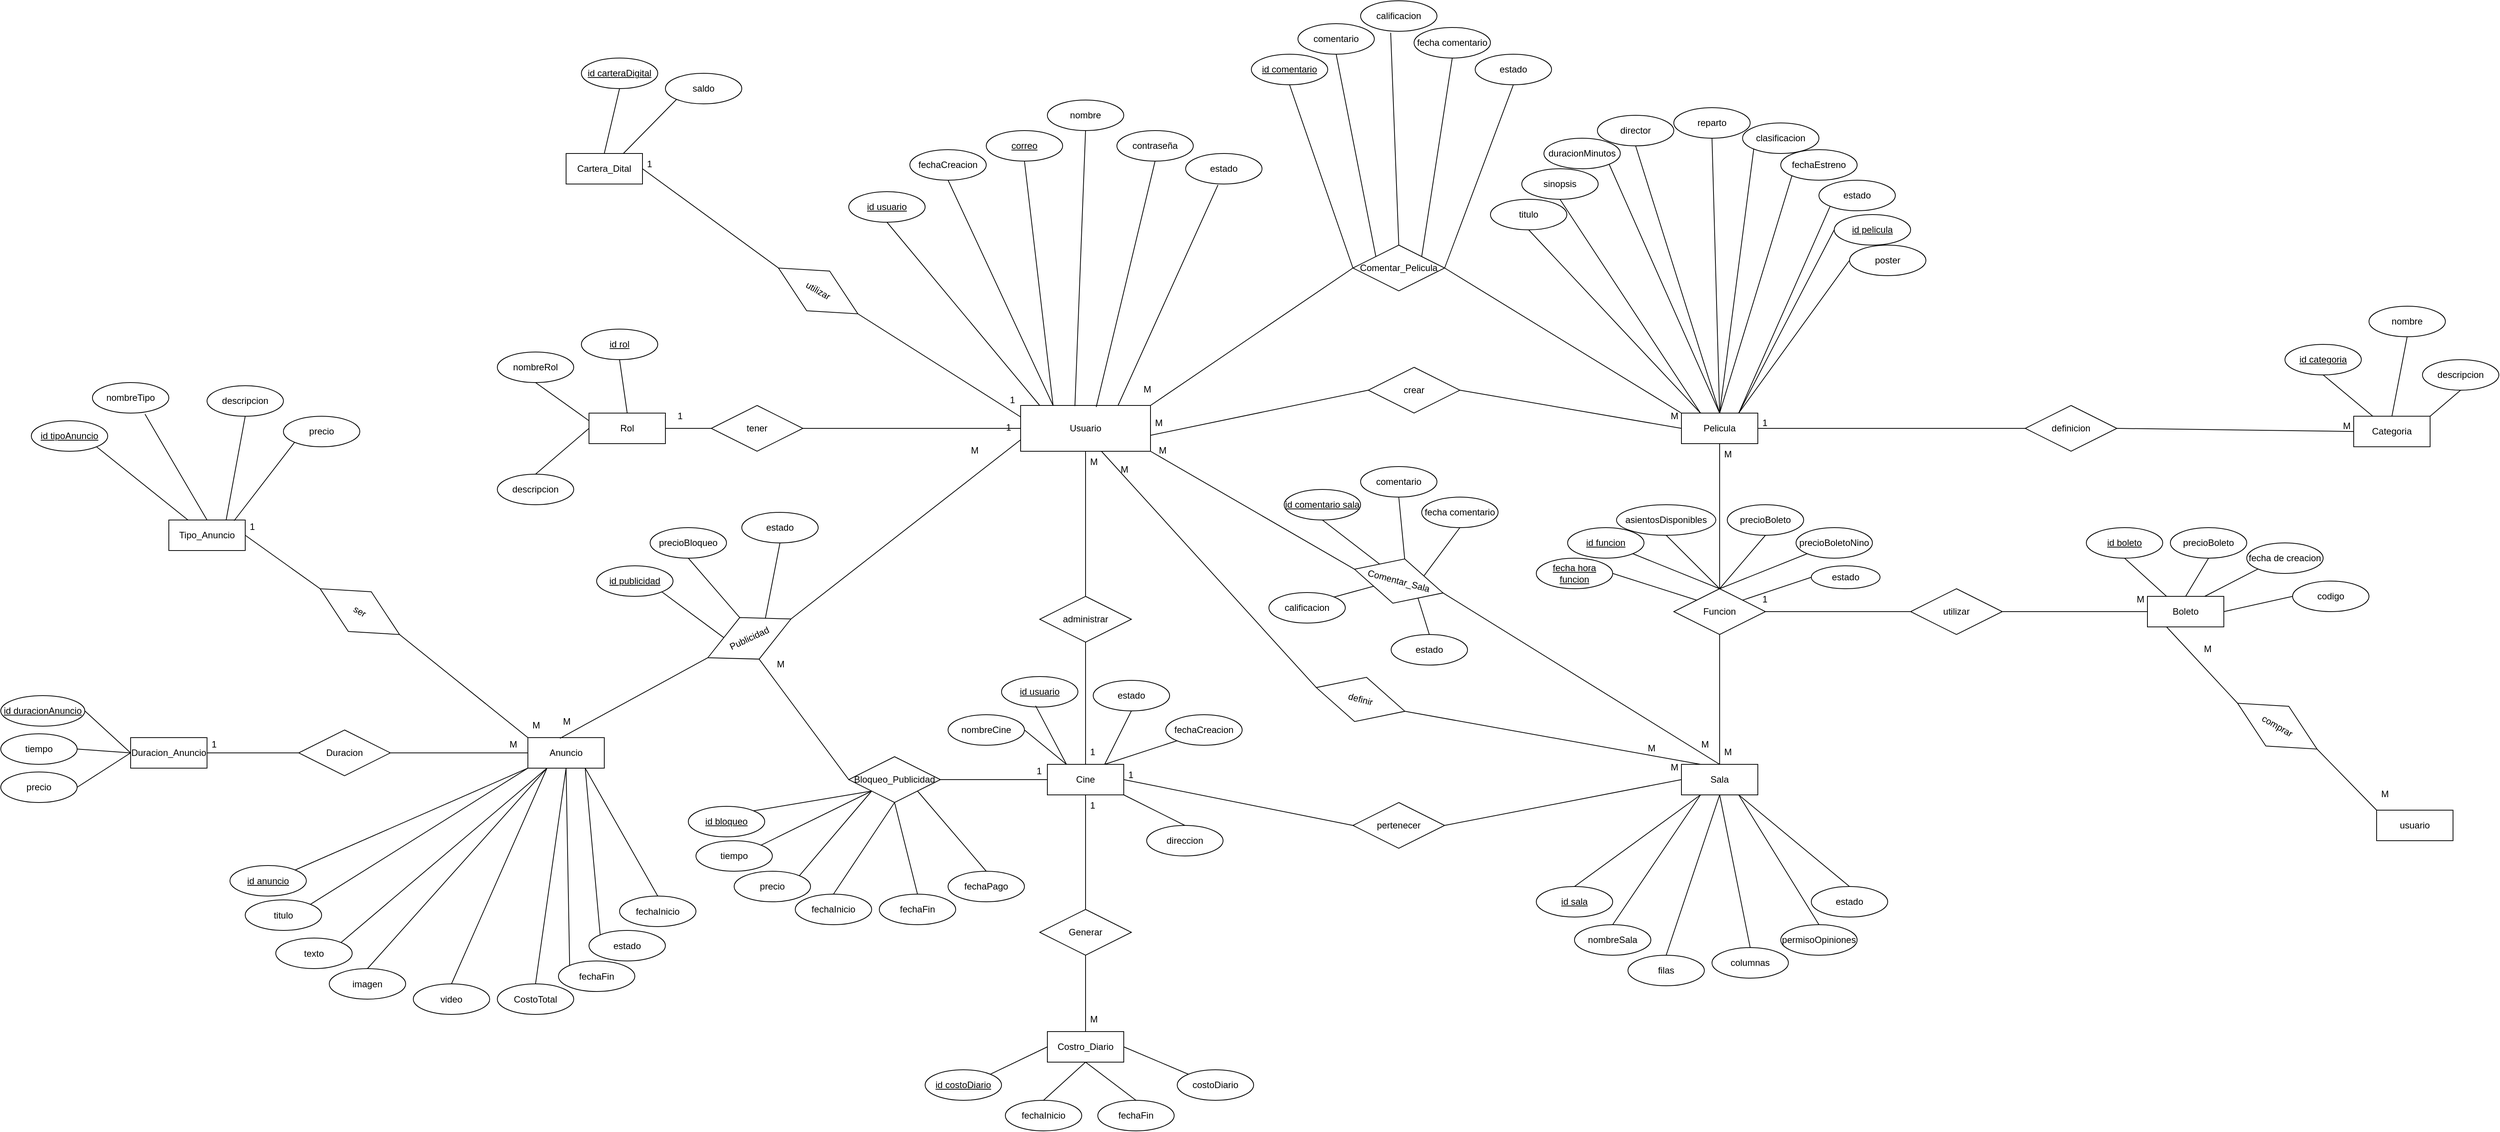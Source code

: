 <mxfile version="28.2.5">
  <diagram name="Página-1" id="rDxfbMddbYRijUyDdZaz">
    <mxGraphModel dx="4157" dy="2697" grid="1" gridSize="10" guides="1" tooltips="1" connect="1" arrows="1" fold="1" page="1" pageScale="1" pageWidth="827" pageHeight="1169" math="0" shadow="0">
      <root>
        <mxCell id="0" />
        <mxCell id="1" parent="0" />
        <mxCell id="9OJgZ5kYdxDhE4Dtwnga-2" value="tener" style="shape=rhombus;perimeter=rhombusPerimeter;whiteSpace=wrap;html=1;align=center;" vertex="1" parent="1">
          <mxGeometry x="120" y="200" width="120" height="60" as="geometry" />
        </mxCell>
        <mxCell id="9OJgZ5kYdxDhE4Dtwnga-3" value="Usuario" style="whiteSpace=wrap;html=1;align=center;" vertex="1" parent="1">
          <mxGeometry x="525" y="200" width="170" height="60" as="geometry" />
        </mxCell>
        <mxCell id="9OJgZ5kYdxDhE4Dtwnga-4" value="Rol" style="whiteSpace=wrap;html=1;align=center;" vertex="1" parent="1">
          <mxGeometry x="-40" y="210" width="100" height="40" as="geometry" />
        </mxCell>
        <mxCell id="9OJgZ5kYdxDhE4Dtwnga-5" value="" style="endArrow=none;html=1;rounded=0;exitX=1;exitY=0.5;exitDx=0;exitDy=0;entryX=0;entryY=0.5;entryDx=0;entryDy=0;" edge="1" parent="1" source="9OJgZ5kYdxDhE4Dtwnga-4" target="9OJgZ5kYdxDhE4Dtwnga-2">
          <mxGeometry relative="1" as="geometry">
            <mxPoint x="240" y="350" as="sourcePoint" />
            <mxPoint x="400" y="350" as="targetPoint" />
          </mxGeometry>
        </mxCell>
        <mxCell id="9OJgZ5kYdxDhE4Dtwnga-6" value="" style="endArrow=none;html=1;rounded=0;entryX=0;entryY=0.5;entryDx=0;entryDy=0;exitX=1;exitY=0.5;exitDx=0;exitDy=0;" edge="1" parent="1" source="9OJgZ5kYdxDhE4Dtwnga-2" target="9OJgZ5kYdxDhE4Dtwnga-3">
          <mxGeometry relative="1" as="geometry">
            <mxPoint x="470" y="270" as="sourcePoint" />
            <mxPoint x="350" y="240" as="targetPoint" />
          </mxGeometry>
        </mxCell>
        <mxCell id="9OJgZ5kYdxDhE4Dtwnga-7" value="nombre" style="ellipse;whiteSpace=wrap;html=1;align=center;" vertex="1" parent="1">
          <mxGeometry x="560" y="-200" width="100" height="40" as="geometry" />
        </mxCell>
        <mxCell id="9OJgZ5kYdxDhE4Dtwnga-8" value="correo" style="ellipse;whiteSpace=wrap;html=1;align=center;fontStyle=4;" vertex="1" parent="1">
          <mxGeometry x="480" y="-160" width="100" height="40" as="geometry" />
        </mxCell>
        <mxCell id="9OJgZ5kYdxDhE4Dtwnga-10" value="id usuario" style="ellipse;whiteSpace=wrap;html=1;align=center;fontStyle=4;" vertex="1" parent="1">
          <mxGeometry x="300" y="-80" width="100" height="40" as="geometry" />
        </mxCell>
        <mxCell id="9OJgZ5kYdxDhE4Dtwnga-11" value="id rol" style="ellipse;whiteSpace=wrap;html=1;align=center;fontStyle=4;" vertex="1" parent="1">
          <mxGeometry x="-50" y="100" width="100" height="40" as="geometry" />
        </mxCell>
        <mxCell id="9OJgZ5kYdxDhE4Dtwnga-13" value="nombreRol" style="ellipse;whiteSpace=wrap;html=1;align=center;" vertex="1" parent="1">
          <mxGeometry x="-160" y="130" width="100" height="40" as="geometry" />
        </mxCell>
        <mxCell id="9OJgZ5kYdxDhE4Dtwnga-14" value="descripcion" style="ellipse;whiteSpace=wrap;html=1;align=center;" vertex="1" parent="1">
          <mxGeometry x="-160" y="290" width="100" height="40" as="geometry" />
        </mxCell>
        <mxCell id="9OJgZ5kYdxDhE4Dtwnga-15" value="" style="endArrow=none;html=1;rounded=0;exitX=0.5;exitY=0;exitDx=0;exitDy=0;entryX=0;entryY=0.5;entryDx=0;entryDy=0;" edge="1" parent="1" source="9OJgZ5kYdxDhE4Dtwnga-14" target="9OJgZ5kYdxDhE4Dtwnga-4">
          <mxGeometry relative="1" as="geometry">
            <mxPoint x="-60" y="330" as="sourcePoint" />
            <mxPoint x="100" y="330" as="targetPoint" />
          </mxGeometry>
        </mxCell>
        <mxCell id="9OJgZ5kYdxDhE4Dtwnga-16" value="" style="endArrow=none;html=1;rounded=0;exitX=0.5;exitY=1;exitDx=0;exitDy=0;entryX=0;entryY=0.25;entryDx=0;entryDy=0;" edge="1" parent="1" source="9OJgZ5kYdxDhE4Dtwnga-13" target="9OJgZ5kYdxDhE4Dtwnga-4">
          <mxGeometry relative="1" as="geometry">
            <mxPoint x="-40" y="290" as="sourcePoint" />
            <mxPoint x="30" y="230" as="targetPoint" />
          </mxGeometry>
        </mxCell>
        <mxCell id="9OJgZ5kYdxDhE4Dtwnga-17" value="" style="endArrow=none;html=1;rounded=0;exitX=0.5;exitY=1;exitDx=0;exitDy=0;entryX=0.5;entryY=0;entryDx=0;entryDy=0;" edge="1" parent="1" source="9OJgZ5kYdxDhE4Dtwnga-11" target="9OJgZ5kYdxDhE4Dtwnga-4">
          <mxGeometry relative="1" as="geometry">
            <mxPoint x="-10" y="250" as="sourcePoint" />
            <mxPoint x="60" y="190" as="targetPoint" />
          </mxGeometry>
        </mxCell>
        <mxCell id="9OJgZ5kYdxDhE4Dtwnga-18" value="" style="endArrow=none;html=1;rounded=0;exitX=0.5;exitY=1;exitDx=0;exitDy=0;entryX=0.147;entryY=0;entryDx=0;entryDy=0;entryPerimeter=0;" edge="1" parent="1" source="9OJgZ5kYdxDhE4Dtwnga-10" target="9OJgZ5kYdxDhE4Dtwnga-3">
          <mxGeometry relative="1" as="geometry">
            <mxPoint x="480" y="160" as="sourcePoint" />
            <mxPoint x="640" y="160" as="targetPoint" />
          </mxGeometry>
        </mxCell>
        <mxCell id="9OJgZ5kYdxDhE4Dtwnga-19" value="" style="endArrow=none;html=1;rounded=0;exitX=0.5;exitY=1;exitDx=0;exitDy=0;entryX=0.25;entryY=0;entryDx=0;entryDy=0;" edge="1" parent="1" source="9OJgZ5kYdxDhE4Dtwnga-8" target="9OJgZ5kYdxDhE4Dtwnga-3">
          <mxGeometry relative="1" as="geometry">
            <mxPoint x="610" y="170" as="sourcePoint" />
            <mxPoint x="640" y="330" as="targetPoint" />
          </mxGeometry>
        </mxCell>
        <mxCell id="9OJgZ5kYdxDhE4Dtwnga-20" value="" style="endArrow=none;html=1;rounded=0;exitX=0.5;exitY=1;exitDx=0;exitDy=0;entryX=0.418;entryY=0.012;entryDx=0;entryDy=0;entryPerimeter=0;" edge="1" parent="1" source="9OJgZ5kYdxDhE4Dtwnga-7" target="9OJgZ5kYdxDhE4Dtwnga-3">
          <mxGeometry relative="1" as="geometry">
            <mxPoint x="610" y="220" as="sourcePoint" />
            <mxPoint x="580" y="380" as="targetPoint" />
          </mxGeometry>
        </mxCell>
        <mxCell id="9OJgZ5kYdxDhE4Dtwnga-21" value="1" style="text;strokeColor=none;fillColor=none;spacingLeft=4;spacingRight=4;overflow=hidden;rotatable=0;points=[[0,0.5],[1,0.5]];portConstraint=eastwest;fontSize=12;whiteSpace=wrap;html=1;" vertex="1" parent="1">
          <mxGeometry x="70" y="200" width="20" height="30" as="geometry" />
        </mxCell>
        <mxCell id="9OJgZ5kYdxDhE4Dtwnga-24" value="1" style="text;strokeColor=none;fillColor=none;spacingLeft=4;spacingRight=4;overflow=hidden;rotatable=0;points=[[0,0.5],[1,0.5]];portConstraint=eastwest;fontSize=12;whiteSpace=wrap;html=1;" vertex="1" parent="1">
          <mxGeometry x="500" y="215" width="20" height="30" as="geometry" />
        </mxCell>
        <mxCell id="9OJgZ5kYdxDhE4Dtwnga-25" value="contraseña" style="ellipse;whiteSpace=wrap;html=1;align=center;" vertex="1" parent="1">
          <mxGeometry x="651" y="-160" width="100" height="40" as="geometry" />
        </mxCell>
        <mxCell id="9OJgZ5kYdxDhE4Dtwnga-26" value="" style="endArrow=none;html=1;rounded=0;exitX=0.5;exitY=1;exitDx=0;exitDy=0;entryX=0.582;entryY=0.033;entryDx=0;entryDy=0;entryPerimeter=0;" edge="1" parent="1" source="9OJgZ5kYdxDhE4Dtwnga-25" target="9OJgZ5kYdxDhE4Dtwnga-3">
          <mxGeometry relative="1" as="geometry">
            <mxPoint x="723" y="170" as="sourcePoint" />
            <mxPoint x="660" y="281" as="targetPoint" />
          </mxGeometry>
        </mxCell>
        <mxCell id="9OJgZ5kYdxDhE4Dtwnga-27" value="estado" style="ellipse;whiteSpace=wrap;html=1;align=center;" vertex="1" parent="1">
          <mxGeometry x="741" y="-130" width="100" height="40" as="geometry" />
        </mxCell>
        <mxCell id="9OJgZ5kYdxDhE4Dtwnga-29" value="" style="endArrow=none;html=1;rounded=0;exitX=0.424;exitY=1.026;exitDx=0;exitDy=0;entryX=0.75;entryY=0;entryDx=0;entryDy=0;exitPerimeter=0;" edge="1" parent="1" source="9OJgZ5kYdxDhE4Dtwnga-27" target="9OJgZ5kYdxDhE4Dtwnga-3">
          <mxGeometry relative="1" as="geometry">
            <mxPoint x="727" y="270" as="sourcePoint" />
            <mxPoint x="660" y="350" as="targetPoint" />
          </mxGeometry>
        </mxCell>
        <mxCell id="9OJgZ5kYdxDhE4Dtwnga-31" value="Cartera_Dital" style="whiteSpace=wrap;html=1;align=center;" vertex="1" parent="1">
          <mxGeometry x="-70" y="-130" width="100" height="40" as="geometry" />
        </mxCell>
        <mxCell id="9OJgZ5kYdxDhE4Dtwnga-32" value="utilizar" style="shape=rhombus;perimeter=rhombusPerimeter;whiteSpace=wrap;html=1;align=center;rotation=30;" vertex="1" parent="1">
          <mxGeometry x="200" y="20" width="120" height="60" as="geometry" />
        </mxCell>
        <mxCell id="9OJgZ5kYdxDhE4Dtwnga-34" value="" style="endArrow=none;html=1;rounded=0;entryX=1;entryY=0.5;entryDx=0;entryDy=0;exitX=0;exitY=0.25;exitDx=0;exitDy=0;" edge="1" parent="1" source="9OJgZ5kYdxDhE4Dtwnga-3" target="9OJgZ5kYdxDhE4Dtwnga-32">
          <mxGeometry relative="1" as="geometry">
            <mxPoint x="760" y="290" as="sourcePoint" />
            <mxPoint x="880" y="290" as="targetPoint" />
          </mxGeometry>
        </mxCell>
        <mxCell id="9OJgZ5kYdxDhE4Dtwnga-35" value="" style="endArrow=none;html=1;rounded=0;entryX=1;entryY=0.5;entryDx=0;entryDy=0;exitX=0;exitY=0.5;exitDx=0;exitDy=0;" edge="1" parent="1" source="9OJgZ5kYdxDhE4Dtwnga-32" target="9OJgZ5kYdxDhE4Dtwnga-31">
          <mxGeometry relative="1" as="geometry">
            <mxPoint x="-40" y="670" as="sourcePoint" />
            <mxPoint x="80" y="670" as="targetPoint" />
          </mxGeometry>
        </mxCell>
        <mxCell id="9OJgZ5kYdxDhE4Dtwnga-36" value="id carteraDigital" style="ellipse;whiteSpace=wrap;html=1;align=center;fontStyle=4;" vertex="1" parent="1">
          <mxGeometry x="-50" y="-255" width="100" height="40" as="geometry" />
        </mxCell>
        <mxCell id="9OJgZ5kYdxDhE4Dtwnga-37" value="saldo" style="ellipse;whiteSpace=wrap;html=1;align=center;" vertex="1" parent="1">
          <mxGeometry x="60" y="-235" width="100" height="40" as="geometry" />
        </mxCell>
        <mxCell id="9OJgZ5kYdxDhE4Dtwnga-38" value="" style="endArrow=none;html=1;rounded=0;exitX=0.5;exitY=1;exitDx=0;exitDy=0;entryX=0.5;entryY=0;entryDx=0;entryDy=0;" edge="1" parent="1" source="9OJgZ5kYdxDhE4Dtwnga-36" target="9OJgZ5kYdxDhE4Dtwnga-31">
          <mxGeometry relative="1" as="geometry">
            <mxPoint x="-180" y="180" as="sourcePoint" />
            <mxPoint x="-320" y="306" as="targetPoint" />
          </mxGeometry>
        </mxCell>
        <mxCell id="9OJgZ5kYdxDhE4Dtwnga-39" value="" style="endArrow=none;html=1;rounded=0;exitX=0;exitY=1;exitDx=0;exitDy=0;entryX=0.75;entryY=0;entryDx=0;entryDy=0;" edge="1" parent="1" source="9OJgZ5kYdxDhE4Dtwnga-37" target="9OJgZ5kYdxDhE4Dtwnga-31">
          <mxGeometry relative="1" as="geometry">
            <mxPoint x="250" y="210" as="sourcePoint" />
            <mxPoint x="110" y="336" as="targetPoint" />
          </mxGeometry>
        </mxCell>
        <mxCell id="9OJgZ5kYdxDhE4Dtwnga-40" value="Cine" style="whiteSpace=wrap;html=1;align=center;" vertex="1" parent="1">
          <mxGeometry x="560" y="670" width="100" height="40" as="geometry" />
        </mxCell>
        <mxCell id="9OJgZ5kYdxDhE4Dtwnga-41" value="administrar" style="shape=rhombus;perimeter=rhombusPerimeter;whiteSpace=wrap;html=1;align=center;" vertex="1" parent="1">
          <mxGeometry x="550" y="450" width="120" height="60" as="geometry" />
        </mxCell>
        <mxCell id="9OJgZ5kYdxDhE4Dtwnga-43" value="" style="endArrow=none;html=1;rounded=0;exitX=0.5;exitY=1;exitDx=0;exitDy=0;entryX=0.5;entryY=0;entryDx=0;entryDy=0;" edge="1" parent="1" source="9OJgZ5kYdxDhE4Dtwnga-3" target="9OJgZ5kYdxDhE4Dtwnga-41">
          <mxGeometry relative="1" as="geometry">
            <mxPoint x="590" y="390" as="sourcePoint" />
            <mxPoint x="750" y="390" as="targetPoint" />
          </mxGeometry>
        </mxCell>
        <mxCell id="9OJgZ5kYdxDhE4Dtwnga-44" value="" style="endArrow=none;html=1;rounded=0;exitX=0.5;exitY=1;exitDx=0;exitDy=0;entryX=0.5;entryY=0;entryDx=0;entryDy=0;" edge="1" parent="1" source="9OJgZ5kYdxDhE4Dtwnga-41" target="9OJgZ5kYdxDhE4Dtwnga-40">
          <mxGeometry relative="1" as="geometry">
            <mxPoint x="420" y="630" as="sourcePoint" />
            <mxPoint x="580" y="630" as="targetPoint" />
          </mxGeometry>
        </mxCell>
        <mxCell id="9OJgZ5kYdxDhE4Dtwnga-45" value="1" style="text;strokeColor=none;fillColor=none;spacingLeft=4;spacingRight=4;overflow=hidden;rotatable=0;points=[[0,0.5],[1,0.5]];portConstraint=eastwest;fontSize=12;whiteSpace=wrap;html=1;" vertex="1" parent="1">
          <mxGeometry x="505" y="179.09" width="20" height="30" as="geometry" />
        </mxCell>
        <mxCell id="9OJgZ5kYdxDhE4Dtwnga-46" value="1" style="text;strokeColor=none;fillColor=none;spacingLeft=4;spacingRight=4;overflow=hidden;rotatable=0;points=[[0,0.5],[1,0.5]];portConstraint=eastwest;fontSize=12;whiteSpace=wrap;html=1;" vertex="1" parent="1">
          <mxGeometry x="30" y="-130" width="20" height="30" as="geometry" />
        </mxCell>
        <mxCell id="9OJgZ5kYdxDhE4Dtwnga-47" value="id usuario" style="ellipse;whiteSpace=wrap;html=1;align=center;fontStyle=4;" vertex="1" parent="1">
          <mxGeometry x="500" y="555" width="100" height="40" as="geometry" />
        </mxCell>
        <mxCell id="9OJgZ5kYdxDhE4Dtwnga-48" value="nombreCine" style="ellipse;whiteSpace=wrap;html=1;align=center;" vertex="1" parent="1">
          <mxGeometry x="430" y="605" width="100" height="40" as="geometry" />
        </mxCell>
        <mxCell id="9OJgZ5kYdxDhE4Dtwnga-49" value="direccion" style="ellipse;whiteSpace=wrap;html=1;align=center;" vertex="1" parent="1">
          <mxGeometry x="690" y="750" width="100" height="40" as="geometry" />
        </mxCell>
        <mxCell id="9OJgZ5kYdxDhE4Dtwnga-51" value="fechaCreacion" style="ellipse;whiteSpace=wrap;html=1;align=center;" vertex="1" parent="1">
          <mxGeometry x="715" y="605" width="100" height="40" as="geometry" />
        </mxCell>
        <mxCell id="9OJgZ5kYdxDhE4Dtwnga-52" value="estado" style="ellipse;whiteSpace=wrap;html=1;align=center;" vertex="1" parent="1">
          <mxGeometry x="620" y="560" width="100" height="40" as="geometry" />
        </mxCell>
        <mxCell id="9OJgZ5kYdxDhE4Dtwnga-53" value="Generar" style="shape=rhombus;perimeter=rhombusPerimeter;whiteSpace=wrap;html=1;align=center;" vertex="1" parent="1">
          <mxGeometry x="550" y="860" width="120" height="60" as="geometry" />
        </mxCell>
        <mxCell id="9OJgZ5kYdxDhE4Dtwnga-54" value="Costro_Diario" style="whiteSpace=wrap;html=1;align=center;" vertex="1" parent="1">
          <mxGeometry x="560" y="1020" width="100" height="40" as="geometry" />
        </mxCell>
        <mxCell id="9OJgZ5kYdxDhE4Dtwnga-55" value="" style="endArrow=none;html=1;rounded=0;exitX=0.5;exitY=1;exitDx=0;exitDy=0;entryX=0.5;entryY=0;entryDx=0;entryDy=0;" edge="1" parent="1" source="9OJgZ5kYdxDhE4Dtwnga-40" target="9OJgZ5kYdxDhE4Dtwnga-53">
          <mxGeometry relative="1" as="geometry">
            <mxPoint x="600" y="780" as="sourcePoint" />
            <mxPoint x="600" y="940" as="targetPoint" />
          </mxGeometry>
        </mxCell>
        <mxCell id="9OJgZ5kYdxDhE4Dtwnga-56" value="" style="endArrow=none;html=1;rounded=0;exitX=0.5;exitY=1;exitDx=0;exitDy=0;entryX=0.5;entryY=0;entryDx=0;entryDy=0;" edge="1" parent="1" source="9OJgZ5kYdxDhE4Dtwnga-53" target="9OJgZ5kYdxDhE4Dtwnga-54">
          <mxGeometry relative="1" as="geometry">
            <mxPoint x="680" y="960" as="sourcePoint" />
            <mxPoint x="680" y="1120" as="targetPoint" />
          </mxGeometry>
        </mxCell>
        <mxCell id="9OJgZ5kYdxDhE4Dtwnga-57" value="id costoDiario" style="ellipse;whiteSpace=wrap;html=1;align=center;fontStyle=4;" vertex="1" parent="1">
          <mxGeometry x="400" y="1070" width="100" height="40" as="geometry" />
        </mxCell>
        <mxCell id="9OJgZ5kYdxDhE4Dtwnga-58" value="fechaInicio" style="ellipse;whiteSpace=wrap;html=1;align=center;" vertex="1" parent="1">
          <mxGeometry x="505" y="1110" width="100" height="40" as="geometry" />
        </mxCell>
        <mxCell id="9OJgZ5kYdxDhE4Dtwnga-59" value="fechaFin" style="ellipse;whiteSpace=wrap;html=1;align=center;" vertex="1" parent="1">
          <mxGeometry x="626" y="1110" width="100" height="40" as="geometry" />
        </mxCell>
        <mxCell id="9OJgZ5kYdxDhE4Dtwnga-60" value="costoDiario" style="ellipse;whiteSpace=wrap;html=1;align=center;" vertex="1" parent="1">
          <mxGeometry x="730" y="1070" width="100" height="40" as="geometry" />
        </mxCell>
        <mxCell id="9OJgZ5kYdxDhE4Dtwnga-61" value="1" style="text;strokeColor=none;fillColor=none;spacingLeft=4;spacingRight=4;overflow=hidden;rotatable=0;points=[[0,0.5],[1,0.5]];portConstraint=eastwest;fontSize=12;whiteSpace=wrap;html=1;" vertex="1" parent="1">
          <mxGeometry x="610" y="640" width="20" height="30" as="geometry" />
        </mxCell>
        <mxCell id="9OJgZ5kYdxDhE4Dtwnga-62" value="M" style="text;strokeColor=none;fillColor=none;spacingLeft=4;spacingRight=4;overflow=hidden;rotatable=0;points=[[0,0.5],[1,0.5]];portConstraint=eastwest;fontSize=12;whiteSpace=wrap;html=1;" vertex="1" parent="1">
          <mxGeometry x="610" y="260" width="20" height="30" as="geometry" />
        </mxCell>
        <mxCell id="9OJgZ5kYdxDhE4Dtwnga-63" value="1" style="text;strokeColor=none;fillColor=none;spacingLeft=4;spacingRight=4;overflow=hidden;rotatable=0;points=[[0,0.5],[1,0.5]];portConstraint=eastwest;fontSize=12;whiteSpace=wrap;html=1;" vertex="1" parent="1">
          <mxGeometry x="610" y="710" width="20" height="30" as="geometry" />
        </mxCell>
        <mxCell id="9OJgZ5kYdxDhE4Dtwnga-64" value="M" style="text;strokeColor=none;fillColor=none;spacingLeft=4;spacingRight=4;overflow=hidden;rotatable=0;points=[[0,0.5],[1,0.5]];portConstraint=eastwest;fontSize=12;whiteSpace=wrap;html=1;" vertex="1" parent="1">
          <mxGeometry x="610" y="990" width="20" height="30" as="geometry" />
        </mxCell>
        <mxCell id="9OJgZ5kYdxDhE4Dtwnga-65" value="Sala" style="whiteSpace=wrap;html=1;align=center;" vertex="1" parent="1">
          <mxGeometry x="1390" y="670" width="100" height="40" as="geometry" />
        </mxCell>
        <mxCell id="9OJgZ5kYdxDhE4Dtwnga-66" value="pertenecer" style="shape=rhombus;perimeter=rhombusPerimeter;whiteSpace=wrap;html=1;align=center;" vertex="1" parent="1">
          <mxGeometry x="960" y="720" width="120" height="60" as="geometry" />
        </mxCell>
        <mxCell id="9OJgZ5kYdxDhE4Dtwnga-67" value="" style="endArrow=none;html=1;rounded=0;exitX=1;exitY=0.5;exitDx=0;exitDy=0;entryX=0;entryY=0.5;entryDx=0;entryDy=0;" edge="1" parent="1" source="9OJgZ5kYdxDhE4Dtwnga-40" target="9OJgZ5kYdxDhE4Dtwnga-66">
          <mxGeometry relative="1" as="geometry">
            <mxPoint x="780" y="570" as="sourcePoint" />
            <mxPoint x="940" y="570" as="targetPoint" />
          </mxGeometry>
        </mxCell>
        <mxCell id="9OJgZ5kYdxDhE4Dtwnga-69" value="" style="endArrow=none;html=1;rounded=0;exitX=1;exitY=0.5;exitDx=0;exitDy=0;entryX=0;entryY=0.5;entryDx=0;entryDy=0;" edge="1" parent="1" source="9OJgZ5kYdxDhE4Dtwnga-66" target="9OJgZ5kYdxDhE4Dtwnga-65">
          <mxGeometry relative="1" as="geometry">
            <mxPoint x="910" y="680" as="sourcePoint" />
            <mxPoint x="1050" y="680" as="targetPoint" />
          </mxGeometry>
        </mxCell>
        <mxCell id="9OJgZ5kYdxDhE4Dtwnga-70" value="id sala" style="ellipse;whiteSpace=wrap;html=1;align=center;fontStyle=4;" vertex="1" parent="1">
          <mxGeometry x="1200" y="830" width="100" height="40" as="geometry" />
        </mxCell>
        <mxCell id="9OJgZ5kYdxDhE4Dtwnga-72" value="nombreSala" style="ellipse;whiteSpace=wrap;html=1;align=center;" vertex="1" parent="1">
          <mxGeometry x="1250" y="880" width="100" height="40" as="geometry" />
        </mxCell>
        <mxCell id="9OJgZ5kYdxDhE4Dtwnga-73" value="filas" style="ellipse;whiteSpace=wrap;html=1;align=center;" vertex="1" parent="1">
          <mxGeometry x="1320" y="920" width="100" height="40" as="geometry" />
        </mxCell>
        <mxCell id="9OJgZ5kYdxDhE4Dtwnga-74" value="columnas" style="ellipse;whiteSpace=wrap;html=1;align=center;" vertex="1" parent="1">
          <mxGeometry x="1430" y="910" width="100" height="40" as="geometry" />
        </mxCell>
        <mxCell id="9OJgZ5kYdxDhE4Dtwnga-75" value="permisoOpiniones" style="ellipse;whiteSpace=wrap;html=1;align=center;" vertex="1" parent="1">
          <mxGeometry x="1520" y="880" width="100" height="40" as="geometry" />
        </mxCell>
        <mxCell id="9OJgZ5kYdxDhE4Dtwnga-76" value="definir" style="shape=rhombus;perimeter=rhombusPerimeter;whiteSpace=wrap;html=1;align=center;rotation=15;" vertex="1" parent="1">
          <mxGeometry x="910" y="555" width="120" height="60" as="geometry" />
        </mxCell>
        <mxCell id="9OJgZ5kYdxDhE4Dtwnga-77" value="1" style="text;strokeColor=none;fillColor=none;spacingLeft=4;spacingRight=4;overflow=hidden;rotatable=0;points=[[0,0.5],[1,0.5]];portConstraint=eastwest;fontSize=12;whiteSpace=wrap;html=1;" vertex="1" parent="1">
          <mxGeometry x="660" y="670" width="20" height="30" as="geometry" />
        </mxCell>
        <mxCell id="9OJgZ5kYdxDhE4Dtwnga-78" value="M" style="text;strokeColor=none;fillColor=none;spacingLeft=4;spacingRight=4;overflow=hidden;rotatable=0;points=[[0,0.5],[1,0.5]];portConstraint=eastwest;fontSize=12;whiteSpace=wrap;html=1;" vertex="1" parent="1">
          <mxGeometry x="1370" y="660" width="20" height="30" as="geometry" />
        </mxCell>
        <mxCell id="9OJgZ5kYdxDhE4Dtwnga-79" value="" style="endArrow=none;html=1;rounded=0;exitX=0.623;exitY=1.002;exitDx=0;exitDy=0;entryX=0;entryY=0.5;entryDx=0;entryDy=0;exitPerimeter=0;" edge="1" parent="1" source="9OJgZ5kYdxDhE4Dtwnga-3" target="9OJgZ5kYdxDhE4Dtwnga-76">
          <mxGeometry relative="1" as="geometry">
            <mxPoint x="720" y="420" as="sourcePoint" />
            <mxPoint x="880" y="420" as="targetPoint" />
          </mxGeometry>
        </mxCell>
        <mxCell id="9OJgZ5kYdxDhE4Dtwnga-81" value="" style="endArrow=none;html=1;rounded=0;exitX=1;exitY=0.5;exitDx=0;exitDy=0;entryX=0.25;entryY=0;entryDx=0;entryDy=0;" edge="1" parent="1" source="9OJgZ5kYdxDhE4Dtwnga-76" target="9OJgZ5kYdxDhE4Dtwnga-65">
          <mxGeometry relative="1" as="geometry">
            <mxPoint x="1330" y="500" as="sourcePoint" />
            <mxPoint x="1642" y="694" as="targetPoint" />
          </mxGeometry>
        </mxCell>
        <mxCell id="9OJgZ5kYdxDhE4Dtwnga-83" value="M" style="text;strokeColor=none;fillColor=none;spacingLeft=4;spacingRight=4;overflow=hidden;rotatable=0;points=[[0,0.5],[1,0.5]];portConstraint=eastwest;fontSize=12;whiteSpace=wrap;html=1;" vertex="1" parent="1">
          <mxGeometry x="650" y="270" width="20" height="30" as="geometry" />
        </mxCell>
        <mxCell id="9OJgZ5kYdxDhE4Dtwnga-84" value="M" style="text;strokeColor=none;fillColor=none;spacingLeft=4;spacingRight=4;overflow=hidden;rotatable=0;points=[[0,0.5],[1,0.5]];portConstraint=eastwest;fontSize=12;whiteSpace=wrap;html=1;" vertex="1" parent="1">
          <mxGeometry x="1340" y="635" width="20" height="30" as="geometry" />
        </mxCell>
        <mxCell id="9OJgZ5kYdxDhE4Dtwnga-85" value="crear" style="shape=rhombus;perimeter=rhombusPerimeter;whiteSpace=wrap;html=1;align=center;rotation=0;" vertex="1" parent="1">
          <mxGeometry x="980" y="150" width="120" height="60" as="geometry" />
        </mxCell>
        <mxCell id="9OJgZ5kYdxDhE4Dtwnga-88" value="Pelicula" style="whiteSpace=wrap;html=1;align=center;" vertex="1" parent="1">
          <mxGeometry x="1390" y="210" width="100" height="40" as="geometry" />
        </mxCell>
        <mxCell id="9OJgZ5kYdxDhE4Dtwnga-89" value="" style="endArrow=none;html=1;rounded=0;exitX=1;exitY=0.5;exitDx=0;exitDy=0;entryX=0;entryY=0.5;entryDx=0;entryDy=0;" edge="1" parent="1" source="9OJgZ5kYdxDhE4Dtwnga-85" target="9OJgZ5kYdxDhE4Dtwnga-88">
          <mxGeometry relative="1" as="geometry">
            <mxPoint x="1150" y="195" as="sourcePoint" />
            <mxPoint x="1380" y="210" as="targetPoint" />
          </mxGeometry>
        </mxCell>
        <mxCell id="9OJgZ5kYdxDhE4Dtwnga-90" value="" style="endArrow=none;html=1;rounded=0;exitX=1;exitY=0.5;exitDx=0;exitDy=0;entryX=0;entryY=0.5;entryDx=0;entryDy=0;" edge="1" parent="1" target="9OJgZ5kYdxDhE4Dtwnga-85">
          <mxGeometry relative="1" as="geometry">
            <mxPoint x="695" y="239.09" as="sourcePoint" />
            <mxPoint x="980" y="239.09" as="targetPoint" />
          </mxGeometry>
        </mxCell>
        <mxCell id="9OJgZ5kYdxDhE4Dtwnga-91" value="Funcion" style="shape=rhombus;perimeter=rhombusPerimeter;whiteSpace=wrap;html=1;align=center;rotation=0;" vertex="1" parent="1">
          <mxGeometry x="1380.0" y="439.997" width="120" height="60" as="geometry" />
        </mxCell>
        <mxCell id="9OJgZ5kYdxDhE4Dtwnga-92" value="" style="endArrow=none;html=1;rounded=0;exitX=0.5;exitY=1;exitDx=0;exitDy=0;entryX=0.5;entryY=0;entryDx=0;entryDy=0;" edge="1" parent="1" source="9OJgZ5kYdxDhE4Dtwnga-88" target="9OJgZ5kYdxDhE4Dtwnga-91">
          <mxGeometry relative="1" as="geometry">
            <mxPoint x="1390" y="380" as="sourcePoint" />
            <mxPoint x="1680" y="380" as="targetPoint" />
          </mxGeometry>
        </mxCell>
        <mxCell id="9OJgZ5kYdxDhE4Dtwnga-93" value="" style="endArrow=none;html=1;rounded=0;exitX=0.5;exitY=1;exitDx=0;exitDy=0;entryX=0.5;entryY=0;entryDx=0;entryDy=0;" edge="1" parent="1" source="9OJgZ5kYdxDhE4Dtwnga-91" target="9OJgZ5kYdxDhE4Dtwnga-65">
          <mxGeometry relative="1" as="geometry">
            <mxPoint x="1530" y="510" as="sourcePoint" />
            <mxPoint x="1820" y="510" as="targetPoint" />
          </mxGeometry>
        </mxCell>
        <mxCell id="9OJgZ5kYdxDhE4Dtwnga-94" value="id pelicula" style="ellipse;whiteSpace=wrap;html=1;align=center;fontStyle=4;" vertex="1" parent="1">
          <mxGeometry x="1590" y="-50" width="100" height="40" as="geometry" />
        </mxCell>
        <mxCell id="9OJgZ5kYdxDhE4Dtwnga-95" value="titulo" style="ellipse;whiteSpace=wrap;html=1;align=center;" vertex="1" parent="1">
          <mxGeometry x="1140" y="-70" width="100" height="40" as="geometry" />
        </mxCell>
        <mxCell id="9OJgZ5kYdxDhE4Dtwnga-96" value="sinopsis" style="ellipse;whiteSpace=wrap;html=1;align=center;" vertex="1" parent="1">
          <mxGeometry x="1181" y="-110" width="100" height="40" as="geometry" />
        </mxCell>
        <mxCell id="9OJgZ5kYdxDhE4Dtwnga-97" value="duracionMinutos" style="ellipse;whiteSpace=wrap;html=1;align=center;" vertex="1" parent="1">
          <mxGeometry x="1210" y="-150" width="100" height="40" as="geometry" />
        </mxCell>
        <mxCell id="9OJgZ5kYdxDhE4Dtwnga-98" value="director" style="ellipse;whiteSpace=wrap;html=1;align=center;" vertex="1" parent="1">
          <mxGeometry x="1280" y="-180" width="100" height="40" as="geometry" />
        </mxCell>
        <mxCell id="9OJgZ5kYdxDhE4Dtwnga-99" value="reparto" style="ellipse;whiteSpace=wrap;html=1;align=center;" vertex="1" parent="1">
          <mxGeometry x="1380" y="-190" width="100" height="40" as="geometry" />
        </mxCell>
        <mxCell id="9OJgZ5kYdxDhE4Dtwnga-100" value="clasificacion" style="ellipse;whiteSpace=wrap;html=1;align=center;" vertex="1" parent="1">
          <mxGeometry x="1470" y="-170" width="100" height="40" as="geometry" />
        </mxCell>
        <mxCell id="9OJgZ5kYdxDhE4Dtwnga-101" value="fechaEstreno" style="ellipse;whiteSpace=wrap;html=1;align=center;" vertex="1" parent="1">
          <mxGeometry x="1520" y="-135" width="100" height="40" as="geometry" />
        </mxCell>
        <mxCell id="9OJgZ5kYdxDhE4Dtwnga-102" value="estado" style="ellipse;whiteSpace=wrap;html=1;align=center;" vertex="1" parent="1">
          <mxGeometry x="1570" y="-95" width="100" height="40" as="geometry" />
        </mxCell>
        <mxCell id="9OJgZ5kYdxDhE4Dtwnga-103" value="poster" style="ellipse;whiteSpace=wrap;html=1;align=center;" vertex="1" parent="1">
          <mxGeometry x="1610" y="-10" width="100" height="40" as="geometry" />
        </mxCell>
        <mxCell id="9OJgZ5kYdxDhE4Dtwnga-105" value="Categoria" style="whiteSpace=wrap;html=1;align=center;" vertex="1" parent="1">
          <mxGeometry x="2270" y="214.09" width="100" height="40" as="geometry" />
        </mxCell>
        <mxCell id="9OJgZ5kYdxDhE4Dtwnga-106" value="definicion" style="shape=rhombus;perimeter=rhombusPerimeter;whiteSpace=wrap;html=1;align=center;rotation=0;" vertex="1" parent="1">
          <mxGeometry x="1840" y="200" width="120" height="60" as="geometry" />
        </mxCell>
        <mxCell id="9OJgZ5kYdxDhE4Dtwnga-108" value="" style="endArrow=none;html=1;rounded=0;entryX=0;entryY=0.5;entryDx=0;entryDy=0;exitX=1;exitY=0.5;exitDx=0;exitDy=0;" edge="1" parent="1" source="9OJgZ5kYdxDhE4Dtwnga-88" target="9OJgZ5kYdxDhE4Dtwnga-106">
          <mxGeometry relative="1" as="geometry">
            <mxPoint x="1510" y="250" as="sourcePoint" />
            <mxPoint x="1590" y="230" as="targetPoint" />
          </mxGeometry>
        </mxCell>
        <mxCell id="9OJgZ5kYdxDhE4Dtwnga-109" value="" style="endArrow=none;html=1;rounded=0;exitX=1;exitY=0.5;exitDx=0;exitDy=0;entryX=0;entryY=0.5;entryDx=0;entryDy=0;" edge="1" parent="1" source="9OJgZ5kYdxDhE4Dtwnga-106" target="9OJgZ5kYdxDhE4Dtwnga-105">
          <mxGeometry relative="1" as="geometry">
            <mxPoint x="1960" y="284.09" as="sourcePoint" />
            <mxPoint x="2250" y="284.09" as="targetPoint" />
          </mxGeometry>
        </mxCell>
        <mxCell id="9OJgZ5kYdxDhE4Dtwnga-110" value="M" style="text;strokeColor=none;fillColor=none;spacingLeft=4;spacingRight=4;overflow=hidden;rotatable=0;points=[[0,0.5],[1,0.5]];portConstraint=eastwest;fontSize=12;whiteSpace=wrap;html=1;" vertex="1" parent="1">
          <mxGeometry x="695" y="209.09" width="20" height="30" as="geometry" />
        </mxCell>
        <mxCell id="9OJgZ5kYdxDhE4Dtwnga-112" value="M" style="text;strokeColor=none;fillColor=none;spacingLeft=4;spacingRight=4;overflow=hidden;rotatable=0;points=[[0,0.5],[1,0.5]];portConstraint=eastwest;fontSize=12;whiteSpace=wrap;html=1;" vertex="1" parent="1">
          <mxGeometry x="1370" y="200" width="20" height="30" as="geometry" />
        </mxCell>
        <mxCell id="9OJgZ5kYdxDhE4Dtwnga-113" value="1" style="text;strokeColor=none;fillColor=none;spacingLeft=4;spacingRight=4;overflow=hidden;rotatable=0;points=[[0,0.5],[1,0.5]];portConstraint=eastwest;fontSize=12;whiteSpace=wrap;html=1;" vertex="1" parent="1">
          <mxGeometry x="1490" y="209.09" width="20" height="30" as="geometry" />
        </mxCell>
        <mxCell id="9OJgZ5kYdxDhE4Dtwnga-114" value="M" style="text;strokeColor=none;fillColor=none;spacingLeft=4;spacingRight=4;overflow=hidden;rotatable=0;points=[[0,0.5],[1,0.5]];portConstraint=eastwest;fontSize=12;whiteSpace=wrap;html=1;" vertex="1" parent="1">
          <mxGeometry x="2250" y="213.18" width="20" height="30" as="geometry" />
        </mxCell>
        <mxCell id="9OJgZ5kYdxDhE4Dtwnga-115" value="id funcion" style="ellipse;whiteSpace=wrap;html=1;align=center;fontStyle=4;" vertex="1" parent="1">
          <mxGeometry x="1241" y="360" width="100" height="40" as="geometry" />
        </mxCell>
        <mxCell id="9OJgZ5kYdxDhE4Dtwnga-116" value="M" style="text;strokeColor=none;fillColor=none;spacingLeft=4;spacingRight=4;overflow=hidden;rotatable=0;points=[[0,0.5],[1,0.5]];portConstraint=eastwest;fontSize=12;whiteSpace=wrap;html=1;" vertex="1" parent="1">
          <mxGeometry x="1440" y="250" width="20" height="30" as="geometry" />
        </mxCell>
        <mxCell id="9OJgZ5kYdxDhE4Dtwnga-117" value="M" style="text;strokeColor=none;fillColor=none;spacingLeft=4;spacingRight=4;overflow=hidden;rotatable=0;points=[[0,0.5],[1,0.5]];portConstraint=eastwest;fontSize=12;whiteSpace=wrap;html=1;" vertex="1" parent="1">
          <mxGeometry x="1440" y="640" width="20" height="30" as="geometry" />
        </mxCell>
        <mxCell id="9OJgZ5kYdxDhE4Dtwnga-120" value="fecha hora funcion" style="ellipse;whiteSpace=wrap;html=1;align=center;fontStyle=4;" vertex="1" parent="1">
          <mxGeometry x="1200" y="400" width="100" height="40" as="geometry" />
        </mxCell>
        <mxCell id="9OJgZ5kYdxDhE4Dtwnga-121" value="precioBoleto" style="ellipse;whiteSpace=wrap;html=1;align=center;" vertex="1" parent="1">
          <mxGeometry x="2030" y="360" width="100" height="40" as="geometry" />
        </mxCell>
        <mxCell id="9OJgZ5kYdxDhE4Dtwnga-122" value="asientosDisponibles" style="ellipse;whiteSpace=wrap;html=1;align=center;" vertex="1" parent="1">
          <mxGeometry x="1305" y="330" width="130" height="40" as="geometry" />
        </mxCell>
        <mxCell id="9OJgZ5kYdxDhE4Dtwnga-123" value="Boleto" style="whiteSpace=wrap;html=1;align=center;" vertex="1" parent="1">
          <mxGeometry x="2000" y="450" width="100" height="40" as="geometry" />
        </mxCell>
        <mxCell id="9OJgZ5kYdxDhE4Dtwnga-124" value="utilizar" style="shape=rhombus;perimeter=rhombusPerimeter;whiteSpace=wrap;html=1;align=center;rotation=0;" vertex="1" parent="1">
          <mxGeometry x="1690" y="440" width="120" height="60" as="geometry" />
        </mxCell>
        <mxCell id="9OJgZ5kYdxDhE4Dtwnga-125" value="" style="endArrow=none;html=1;rounded=0;exitX=1;exitY=0.5;exitDx=0;exitDy=0;entryX=0;entryY=0.5;entryDx=0;entryDy=0;" edge="1" parent="1" target="9OJgZ5kYdxDhE4Dtwnga-123">
          <mxGeometry relative="1" as="geometry">
            <mxPoint x="2000" y="465" as="sourcePoint" />
            <mxPoint x="1980" y="530" as="targetPoint" />
          </mxGeometry>
        </mxCell>
        <mxCell id="9OJgZ5kYdxDhE4Dtwnga-127" value="" style="endArrow=none;html=1;rounded=0;entryX=0;entryY=0.5;entryDx=0;entryDy=0;exitX=1;exitY=0.5;exitDx=0;exitDy=0;" edge="1" parent="1" source="9OJgZ5kYdxDhE4Dtwnga-91" target="9OJgZ5kYdxDhE4Dtwnga-124">
          <mxGeometry relative="1" as="geometry">
            <mxPoint x="1700" y="550" as="sourcePoint" />
            <mxPoint x="2040" y="480" as="targetPoint" />
          </mxGeometry>
        </mxCell>
        <mxCell id="9OJgZ5kYdxDhE4Dtwnga-129" value="" style="endArrow=none;html=1;rounded=0;exitX=1;exitY=0.5;exitDx=0;exitDy=0;entryX=0;entryY=0.5;entryDx=0;entryDy=0;" edge="1" parent="1" source="9OJgZ5kYdxDhE4Dtwnga-124" target="9OJgZ5kYdxDhE4Dtwnga-123">
          <mxGeometry relative="1" as="geometry">
            <mxPoint x="1840" y="470" as="sourcePoint" />
            <mxPoint x="2030" y="470" as="targetPoint" />
          </mxGeometry>
        </mxCell>
        <mxCell id="9OJgZ5kYdxDhE4Dtwnga-130" value="M" style="text;strokeColor=none;fillColor=none;spacingLeft=4;spacingRight=4;overflow=hidden;rotatable=0;points=[[0,0.5],[1,0.5]];portConstraint=eastwest;fontSize=12;whiteSpace=wrap;html=1;" vertex="1" parent="1">
          <mxGeometry x="1980" y="440" width="20" height="30" as="geometry" />
        </mxCell>
        <mxCell id="9OJgZ5kYdxDhE4Dtwnga-132" value="id boleto" style="ellipse;whiteSpace=wrap;html=1;align=center;fontStyle=4;" vertex="1" parent="1">
          <mxGeometry x="1920" y="360" width="100" height="40" as="geometry" />
        </mxCell>
        <mxCell id="9OJgZ5kYdxDhE4Dtwnga-133" value="fecha de creacion" style="ellipse;whiteSpace=wrap;html=1;align=center;" vertex="1" parent="1">
          <mxGeometry x="2130" y="380" width="100" height="40" as="geometry" />
        </mxCell>
        <mxCell id="9OJgZ5kYdxDhE4Dtwnga-135" value="1" style="text;strokeColor=none;fillColor=none;spacingLeft=4;spacingRight=4;overflow=hidden;rotatable=0;points=[[0,0.5],[1,0.5]];portConstraint=eastwest;fontSize=12;whiteSpace=wrap;html=1;" vertex="1" parent="1">
          <mxGeometry x="1490" y="440" width="20" height="30" as="geometry" />
        </mxCell>
        <mxCell id="9OJgZ5kYdxDhE4Dtwnga-136" value="Publicidad" style="shape=rhombus;perimeter=rhombusPerimeter;whiteSpace=wrap;html=1;align=center;rotation=-25;" vertex="1" parent="1">
          <mxGeometry x="110.0" y="474.997" width="120" height="60" as="geometry" />
        </mxCell>
        <mxCell id="9OJgZ5kYdxDhE4Dtwnga-141" value="Anuncio" style="whiteSpace=wrap;html=1;align=center;" vertex="1" parent="1">
          <mxGeometry x="-120" y="635" width="100" height="40" as="geometry" />
        </mxCell>
        <mxCell id="9OJgZ5kYdxDhE4Dtwnga-143" value="Comentar_Pelicula" style="shape=rhombus;perimeter=rhombusPerimeter;whiteSpace=wrap;html=1;align=center;rotation=0;" vertex="1" parent="1">
          <mxGeometry x="960" y="-10" width="120" height="60" as="geometry" />
        </mxCell>
        <mxCell id="9OJgZ5kYdxDhE4Dtwnga-144" value="" style="endArrow=none;html=1;rounded=0;exitX=1;exitY=0;exitDx=0;exitDy=0;entryX=0;entryY=0.5;entryDx=0;entryDy=0;" edge="1" parent="1" source="9OJgZ5kYdxDhE4Dtwnga-3" target="9OJgZ5kYdxDhE4Dtwnga-143">
          <mxGeometry relative="1" as="geometry">
            <mxPoint x="770" y="179.09" as="sourcePoint" />
            <mxPoint x="1055" y="170" as="targetPoint" />
          </mxGeometry>
        </mxCell>
        <mxCell id="9OJgZ5kYdxDhE4Dtwnga-145" value="" style="endArrow=none;html=1;rounded=0;exitX=0;exitY=0;exitDx=0;exitDy=0;entryX=1;entryY=0.5;entryDx=0;entryDy=0;" edge="1" parent="1" source="9OJgZ5kYdxDhE4Dtwnga-88" target="9OJgZ5kYdxDhE4Dtwnga-143">
          <mxGeometry relative="1" as="geometry">
            <mxPoint x="860" y="250" as="sourcePoint" />
            <mxPoint x="1145" y="120" as="targetPoint" />
          </mxGeometry>
        </mxCell>
        <mxCell id="9OJgZ5kYdxDhE4Dtwnga-146" value="comentario" style="ellipse;whiteSpace=wrap;html=1;align=center;" vertex="1" parent="1">
          <mxGeometry x="888" y="-300" width="100" height="40" as="geometry" />
        </mxCell>
        <mxCell id="9OJgZ5kYdxDhE4Dtwnga-147" value="id comentario" style="ellipse;whiteSpace=wrap;html=1;align=center;fontStyle=4;" vertex="1" parent="1">
          <mxGeometry x="827" y="-260" width="100" height="40" as="geometry" />
        </mxCell>
        <mxCell id="9OJgZ5kYdxDhE4Dtwnga-148" value="calificacion" style="ellipse;whiteSpace=wrap;html=1;align=center;" vertex="1" parent="1">
          <mxGeometry x="970" y="-330" width="100" height="40" as="geometry" />
        </mxCell>
        <mxCell id="9OJgZ5kYdxDhE4Dtwnga-149" value="fecha comentario" style="ellipse;whiteSpace=wrap;html=1;align=center;" vertex="1" parent="1">
          <mxGeometry x="1040" y="-295" width="100" height="40" as="geometry" />
        </mxCell>
        <mxCell id="9OJgZ5kYdxDhE4Dtwnga-150" value="estado" style="ellipse;whiteSpace=wrap;html=1;align=center;" vertex="1" parent="1">
          <mxGeometry x="1120" y="-260" width="100" height="40" as="geometry" />
        </mxCell>
        <mxCell id="9OJgZ5kYdxDhE4Dtwnga-151" value="Comentar_Sala" style="shape=rhombus;perimeter=rhombusPerimeter;whiteSpace=wrap;html=1;align=center;rotation=15;" vertex="1" parent="1">
          <mxGeometry x="960.0" y="399.997" width="120" height="60" as="geometry" />
        </mxCell>
        <mxCell id="9OJgZ5kYdxDhE4Dtwnga-152" value="" style="endArrow=none;html=1;rounded=0;exitX=1;exitY=1;exitDx=0;exitDy=0;entryX=0;entryY=0.5;entryDx=0;entryDy=0;" edge="1" parent="1" source="9OJgZ5kYdxDhE4Dtwnga-3" target="9OJgZ5kYdxDhE4Dtwnga-151">
          <mxGeometry relative="1" as="geometry">
            <mxPoint x="930" y="300" as="sourcePoint" />
            <mxPoint x="1211" y="609" as="targetPoint" />
          </mxGeometry>
        </mxCell>
        <mxCell id="9OJgZ5kYdxDhE4Dtwnga-153" value="" style="endArrow=none;html=1;rounded=0;exitX=1;exitY=0.5;exitDx=0;exitDy=0;entryX=0.5;entryY=0;entryDx=0;entryDy=0;" edge="1" parent="1" source="9OJgZ5kYdxDhE4Dtwnga-151" target="9OJgZ5kYdxDhE4Dtwnga-65">
          <mxGeometry relative="1" as="geometry">
            <mxPoint x="1090" y="370" as="sourcePoint" />
            <mxPoint x="1371" y="679" as="targetPoint" />
          </mxGeometry>
        </mxCell>
        <mxCell id="9OJgZ5kYdxDhE4Dtwnga-154" value="M" style="text;strokeColor=none;fillColor=none;spacingLeft=4;spacingRight=4;overflow=hidden;rotatable=0;points=[[0,0.5],[1,0.5]];portConstraint=eastwest;fontSize=12;whiteSpace=wrap;html=1;" vertex="1" parent="1">
          <mxGeometry x="700" y="245" width="20" height="30" as="geometry" />
        </mxCell>
        <mxCell id="9OJgZ5kYdxDhE4Dtwnga-155" value="M" style="text;strokeColor=none;fillColor=none;spacingLeft=4;spacingRight=4;overflow=hidden;rotatable=0;points=[[0,0.5],[1,0.5]];portConstraint=eastwest;fontSize=12;whiteSpace=wrap;html=1;" vertex="1" parent="1">
          <mxGeometry x="1410" y="630" width="20" height="30" as="geometry" />
        </mxCell>
        <mxCell id="9OJgZ5kYdxDhE4Dtwnga-156" value="id comentario sala" style="ellipse;whiteSpace=wrap;html=1;align=center;fontStyle=4;" vertex="1" parent="1">
          <mxGeometry x="870" y="310" width="100" height="40" as="geometry" />
        </mxCell>
        <mxCell id="9OJgZ5kYdxDhE4Dtwnga-157" value="comentario" style="ellipse;whiteSpace=wrap;html=1;align=center;" vertex="1" parent="1">
          <mxGeometry x="970" y="280" width="100" height="40" as="geometry" />
        </mxCell>
        <mxCell id="9OJgZ5kYdxDhE4Dtwnga-158" value="fecha comentario" style="ellipse;whiteSpace=wrap;html=1;align=center;" vertex="1" parent="1">
          <mxGeometry x="1050" y="320" width="100" height="40" as="geometry" />
        </mxCell>
        <mxCell id="9OJgZ5kYdxDhE4Dtwnga-159" value="calificacion" style="ellipse;whiteSpace=wrap;html=1;align=center;" vertex="1" parent="1">
          <mxGeometry x="850" y="445" width="100" height="40" as="geometry" />
        </mxCell>
        <mxCell id="9OJgZ5kYdxDhE4Dtwnga-160" value="estado" style="ellipse;whiteSpace=wrap;html=1;align=center;" vertex="1" parent="1">
          <mxGeometry x="1010" y="500" width="100" height="40" as="geometry" />
        </mxCell>
        <mxCell id="9OJgZ5kYdxDhE4Dtwnga-164" value="id anuncio" style="ellipse;whiteSpace=wrap;html=1;align=center;fontStyle=4;" vertex="1" parent="1">
          <mxGeometry x="-510" y="802.5" width="100" height="40" as="geometry" />
        </mxCell>
        <mxCell id="9OJgZ5kYdxDhE4Dtwnga-165" value="Tipo_Anuncio" style="whiteSpace=wrap;html=1;align=center;" vertex="1" parent="1">
          <mxGeometry x="-590" y="350" width="100" height="40" as="geometry" />
        </mxCell>
        <mxCell id="9OJgZ5kYdxDhE4Dtwnga-166" value="ser" style="shape=rhombus;perimeter=rhombusPerimeter;whiteSpace=wrap;html=1;align=center;rotation=30;" vertex="1" parent="1">
          <mxGeometry x="-400" y="440" width="120" height="60" as="geometry" />
        </mxCell>
        <mxCell id="9OJgZ5kYdxDhE4Dtwnga-167" value="id tipoAnuncio" style="ellipse;whiteSpace=wrap;html=1;align=center;fontStyle=4;" vertex="1" parent="1">
          <mxGeometry x="-770" y="220" width="100" height="40" as="geometry" />
        </mxCell>
        <mxCell id="9OJgZ5kYdxDhE4Dtwnga-168" value="" style="endArrow=none;html=1;rounded=0;exitX=1;exitY=1;exitDx=0;exitDy=0;" edge="1" parent="1" source="9OJgZ5kYdxDhE4Dtwnga-167" target="9OJgZ5kYdxDhE4Dtwnga-165">
          <mxGeometry relative="1" as="geometry">
            <mxPoint x="-620" y="340" as="sourcePoint" />
            <mxPoint x="-550" y="280" as="targetPoint" />
          </mxGeometry>
        </mxCell>
        <mxCell id="9OJgZ5kYdxDhE4Dtwnga-170" value="descripcion" style="ellipse;whiteSpace=wrap;html=1;align=center;" vertex="1" parent="1">
          <mxGeometry x="-540" y="174.09" width="100" height="40" as="geometry" />
        </mxCell>
        <mxCell id="9OJgZ5kYdxDhE4Dtwnga-171" value="" style="endArrow=none;html=1;rounded=0;exitX=0.688;exitY=1.035;exitDx=0;exitDy=0;entryX=0.5;entryY=0;entryDx=0;entryDy=0;exitPerimeter=0;" edge="1" parent="1" source="9OJgZ5kYdxDhE4Dtwnga-205" target="9OJgZ5kYdxDhE4Dtwnga-165">
          <mxGeometry relative="1" as="geometry">
            <mxPoint x="-620" y="215" as="sourcePoint" />
            <mxPoint x="-510" y="310" as="targetPoint" />
          </mxGeometry>
        </mxCell>
        <mxCell id="9OJgZ5kYdxDhE4Dtwnga-172" value="" style="endArrow=none;html=1;rounded=0;exitX=0.5;exitY=1;exitDx=0;exitDy=0;entryX=0.75;entryY=0;entryDx=0;entryDy=0;" edge="1" parent="1" source="9OJgZ5kYdxDhE4Dtwnga-170" target="9OJgZ5kYdxDhE4Dtwnga-165">
          <mxGeometry relative="1" as="geometry">
            <mxPoint x="-450" y="290" as="sourcePoint" />
            <mxPoint x="-380" y="340" as="targetPoint" />
          </mxGeometry>
        </mxCell>
        <mxCell id="9OJgZ5kYdxDhE4Dtwnga-173" value="" style="endArrow=none;html=1;rounded=0;exitX=0;exitY=0.5;exitDx=0;exitDy=0;entryX=1;entryY=0.5;entryDx=0;entryDy=0;" edge="1" parent="1" source="9OJgZ5kYdxDhE4Dtwnga-166" target="9OJgZ5kYdxDhE4Dtwnga-165">
          <mxGeometry relative="1" as="geometry">
            <mxPoint x="-485" y="280" as="sourcePoint" />
            <mxPoint x="-510" y="416" as="targetPoint" />
          </mxGeometry>
        </mxCell>
        <mxCell id="9OJgZ5kYdxDhE4Dtwnga-174" value="" style="endArrow=none;html=1;rounded=0;exitX=1;exitY=0.5;exitDx=0;exitDy=0;entryX=0;entryY=0;entryDx=0;entryDy=0;" edge="1" parent="1" source="9OJgZ5kYdxDhE4Dtwnga-166" target="9OJgZ5kYdxDhE4Dtwnga-141">
          <mxGeometry relative="1" as="geometry">
            <mxPoint x="-105" y="550" as="sourcePoint" />
            <mxPoint x="-130" y="686" as="targetPoint" />
          </mxGeometry>
        </mxCell>
        <mxCell id="9OJgZ5kYdxDhE4Dtwnga-175" value="1" style="text;strokeColor=none;fillColor=none;spacingLeft=4;spacingRight=4;overflow=hidden;rotatable=0;points=[[0,0.5],[1,0.5]];portConstraint=eastwest;fontSize=12;whiteSpace=wrap;html=1;" vertex="1" parent="1">
          <mxGeometry x="-490" y="345" width="20" height="30" as="geometry" />
        </mxCell>
        <mxCell id="9OJgZ5kYdxDhE4Dtwnga-179" value="titulo" style="ellipse;whiteSpace=wrap;html=1;align=center;" vertex="1" parent="1">
          <mxGeometry x="-490" y="847.5" width="100" height="40" as="geometry" />
        </mxCell>
        <mxCell id="9OJgZ5kYdxDhE4Dtwnga-180" value="texto" style="ellipse;whiteSpace=wrap;html=1;align=center;" vertex="1" parent="1">
          <mxGeometry x="-450" y="897.5" width="100" height="40" as="geometry" />
        </mxCell>
        <mxCell id="9OJgZ5kYdxDhE4Dtwnga-181" value="imagen" style="ellipse;whiteSpace=wrap;html=1;align=center;" vertex="1" parent="1">
          <mxGeometry x="-380" y="937.5" width="100" height="40" as="geometry" />
        </mxCell>
        <mxCell id="9OJgZ5kYdxDhE4Dtwnga-182" value="video" style="ellipse;whiteSpace=wrap;html=1;align=center;" vertex="1" parent="1">
          <mxGeometry x="-270" y="957.5" width="100" height="40" as="geometry" />
        </mxCell>
        <mxCell id="9OJgZ5kYdxDhE4Dtwnga-183" value="fechaInicio" style="ellipse;whiteSpace=wrap;html=1;align=center;" vertex="1" parent="1">
          <mxGeometry y="842.5" width="100" height="40" as="geometry" />
        </mxCell>
        <mxCell id="9OJgZ5kYdxDhE4Dtwnga-184" value="fechaFin" style="ellipse;whiteSpace=wrap;html=1;align=center;" vertex="1" parent="1">
          <mxGeometry x="-80" y="927.5" width="100" height="40" as="geometry" />
        </mxCell>
        <mxCell id="9OJgZ5kYdxDhE4Dtwnga-185" value="CostoTotal" style="ellipse;whiteSpace=wrap;html=1;align=center;" vertex="1" parent="1">
          <mxGeometry x="-160" y="957.5" width="100" height="40" as="geometry" />
        </mxCell>
        <mxCell id="9OJgZ5kYdxDhE4Dtwnga-186" value="estado" style="ellipse;whiteSpace=wrap;html=1;align=center;" vertex="1" parent="1">
          <mxGeometry x="-40" y="887.5" width="100" height="40" as="geometry" />
        </mxCell>
        <mxCell id="9OJgZ5kYdxDhE4Dtwnga-187" value="" style="endArrow=none;html=1;rounded=0;exitX=1;exitY=0.5;exitDx=0;exitDy=0;entryX=0;entryY=0.75;entryDx=0;entryDy=0;" edge="1" parent="1" source="9OJgZ5kYdxDhE4Dtwnga-136" target="9OJgZ5kYdxDhE4Dtwnga-3">
          <mxGeometry relative="1" as="geometry">
            <mxPoint x="340" y="420" as="sourcePoint" />
            <mxPoint x="410" y="360" as="targetPoint" />
          </mxGeometry>
        </mxCell>
        <mxCell id="9OJgZ5kYdxDhE4Dtwnga-188" value="" style="endArrow=none;html=1;rounded=0;exitX=0.42;exitY=0.023;exitDx=0;exitDy=0;entryX=0;entryY=0.5;entryDx=0;entryDy=0;exitPerimeter=0;" edge="1" parent="1" source="9OJgZ5kYdxDhE4Dtwnga-141" target="9OJgZ5kYdxDhE4Dtwnga-136">
          <mxGeometry relative="1" as="geometry">
            <mxPoint x="190" y="570" as="sourcePoint" />
            <mxPoint x="260" y="510" as="targetPoint" />
          </mxGeometry>
        </mxCell>
        <mxCell id="9OJgZ5kYdxDhE4Dtwnga-189" value="M" style="text;strokeColor=none;fillColor=none;spacingLeft=4;spacingRight=4;overflow=hidden;rotatable=0;points=[[0,0.5],[1,0.5]];portConstraint=eastwest;fontSize=12;whiteSpace=wrap;html=1;" vertex="1" parent="1">
          <mxGeometry x="454" y="245" width="20" height="30" as="geometry" />
        </mxCell>
        <mxCell id="9OJgZ5kYdxDhE4Dtwnga-190" value="M" style="text;strokeColor=none;fillColor=none;spacingLeft=4;spacingRight=4;overflow=hidden;rotatable=0;points=[[0,0.5],[1,0.5]];portConstraint=eastwest;fontSize=12;whiteSpace=wrap;html=1;" vertex="1" parent="1">
          <mxGeometry x="-80" y="600" width="20" height="30" as="geometry" />
        </mxCell>
        <mxCell id="9OJgZ5kYdxDhE4Dtwnga-195" value="precio" style="ellipse;whiteSpace=wrap;html=1;align=center;" vertex="1" parent="1">
          <mxGeometry x="-440" y="214.09" width="100" height="40" as="geometry" />
        </mxCell>
        <mxCell id="9OJgZ5kYdxDhE4Dtwnga-196" value="" style="endArrow=none;html=1;rounded=0;exitX=0;exitY=1;exitDx=0;exitDy=0;entryX=0.855;entryY=0.022;entryDx=0;entryDy=0;entryPerimeter=0;" edge="1" parent="1" source="9OJgZ5kYdxDhE4Dtwnga-195" target="9OJgZ5kYdxDhE4Dtwnga-165">
          <mxGeometry relative="1" as="geometry">
            <mxPoint x="-365" y="320" as="sourcePoint" />
            <mxPoint x="-390" y="456" as="targetPoint" />
          </mxGeometry>
        </mxCell>
        <mxCell id="9OJgZ5kYdxDhE4Dtwnga-197" value="M" style="text;strokeColor=none;fillColor=none;spacingLeft=4;spacingRight=4;overflow=hidden;rotatable=0;points=[[0,0.5],[1,0.5]];portConstraint=eastwest;fontSize=12;whiteSpace=wrap;html=1;" vertex="1" parent="1">
          <mxGeometry x="-120" y="605" width="20" height="30" as="geometry" />
        </mxCell>
        <mxCell id="9OJgZ5kYdxDhE4Dtwnga-200" value="Duracion" style="shape=rhombus;perimeter=rhombusPerimeter;whiteSpace=wrap;html=1;align=center;" vertex="1" parent="1">
          <mxGeometry x="-420" y="625" width="120" height="60" as="geometry" />
        </mxCell>
        <mxCell id="9OJgZ5kYdxDhE4Dtwnga-201" value="Duracion_Anuncio" style="whiteSpace=wrap;html=1;align=center;" vertex="1" parent="1">
          <mxGeometry x="-640" y="635" width="100" height="40" as="geometry" />
        </mxCell>
        <mxCell id="9OJgZ5kYdxDhE4Dtwnga-202" value="id duracionAnuncio" style="ellipse;whiteSpace=wrap;html=1;align=center;fontStyle=4;" vertex="1" parent="1">
          <mxGeometry x="-810" y="580" width="110" height="40" as="geometry" />
        </mxCell>
        <mxCell id="9OJgZ5kYdxDhE4Dtwnga-204" value="precio" style="ellipse;whiteSpace=wrap;html=1;align=center;" vertex="1" parent="1">
          <mxGeometry x="-810" y="680" width="100" height="40" as="geometry" />
        </mxCell>
        <mxCell id="9OJgZ5kYdxDhE4Dtwnga-205" value="nombreTipo" style="ellipse;whiteSpace=wrap;html=1;align=center;" vertex="1" parent="1">
          <mxGeometry x="-690" y="170" width="100" height="40" as="geometry" />
        </mxCell>
        <mxCell id="9OJgZ5kYdxDhE4Dtwnga-206" value="tiempo" style="ellipse;whiteSpace=wrap;html=1;align=center;" vertex="1" parent="1">
          <mxGeometry x="-810" y="630" width="100" height="40" as="geometry" />
        </mxCell>
        <mxCell id="9OJgZ5kYdxDhE4Dtwnga-207" value="" style="endArrow=none;html=1;rounded=0;exitX=0;exitY=0.5;exitDx=0;exitDy=0;entryX=1;entryY=0.5;entryDx=0;entryDy=0;" edge="1" parent="1" source="9OJgZ5kYdxDhE4Dtwnga-200" target="9OJgZ5kYdxDhE4Dtwnga-201">
          <mxGeometry relative="1" as="geometry">
            <mxPoint x="-412" y="800" as="sourcePoint" />
            <mxPoint x="-510" y="730" as="targetPoint" />
          </mxGeometry>
        </mxCell>
        <mxCell id="9OJgZ5kYdxDhE4Dtwnga-208" value="" style="endArrow=none;html=1;rounded=0;exitX=1;exitY=0.5;exitDx=0;exitDy=0;entryX=0;entryY=0.5;entryDx=0;entryDy=0;" edge="1" parent="1" source="9OJgZ5kYdxDhE4Dtwnga-200" target="9OJgZ5kYdxDhE4Dtwnga-141">
          <mxGeometry relative="1" as="geometry">
            <mxPoint x="-260" y="700" as="sourcePoint" />
            <mxPoint x="-92" y="835" as="targetPoint" />
          </mxGeometry>
        </mxCell>
        <mxCell id="9OJgZ5kYdxDhE4Dtwnga-209" value="1" style="text;strokeColor=none;fillColor=none;spacingLeft=4;spacingRight=4;overflow=hidden;rotatable=0;points=[[0,0.5],[1,0.5]];portConstraint=eastwest;fontSize=12;whiteSpace=wrap;html=1;" vertex="1" parent="1">
          <mxGeometry x="-540" y="630" width="20" height="30" as="geometry" />
        </mxCell>
        <mxCell id="9OJgZ5kYdxDhE4Dtwnga-210" value="M" style="text;strokeColor=none;fillColor=none;spacingLeft=4;spacingRight=4;overflow=hidden;rotatable=0;points=[[0,0.5],[1,0.5]];portConstraint=eastwest;fontSize=12;whiteSpace=wrap;html=1;" vertex="1" parent="1">
          <mxGeometry x="-150" y="630" width="20" height="30" as="geometry" />
        </mxCell>
        <mxCell id="9OJgZ5kYdxDhE4Dtwnga-213" value="id publicidad" style="ellipse;whiteSpace=wrap;html=1;align=center;fontStyle=4;" vertex="1" parent="1">
          <mxGeometry x="-30" y="410" width="100" height="40" as="geometry" />
        </mxCell>
        <mxCell id="9OJgZ5kYdxDhE4Dtwnga-216" value="estado" style="ellipse;whiteSpace=wrap;html=1;align=center;" vertex="1" parent="1">
          <mxGeometry x="160" y="340" width="100" height="40" as="geometry" />
        </mxCell>
        <mxCell id="9OJgZ5kYdxDhE4Dtwnga-217" value="precioBloqueo" style="ellipse;whiteSpace=wrap;html=1;align=center;" vertex="1" parent="1">
          <mxGeometry x="40" y="360" width="100" height="40" as="geometry" />
        </mxCell>
        <mxCell id="9OJgZ5kYdxDhE4Dtwnga-218" value="Bloqueo_Publicidad" style="shape=rhombus;perimeter=rhombusPerimeter;whiteSpace=wrap;html=1;align=center;rotation=0;" vertex="1" parent="1">
          <mxGeometry x="299.997" y="659.996" width="120" height="60" as="geometry" />
        </mxCell>
        <mxCell id="9OJgZ5kYdxDhE4Dtwnga-219" value="" style="endArrow=none;html=1;rounded=0;exitX=1;exitY=0.5;exitDx=0;exitDy=0;entryX=0;entryY=0.5;entryDx=0;entryDy=0;" edge="1" parent="1" source="9OJgZ5kYdxDhE4Dtwnga-218" target="9OJgZ5kYdxDhE4Dtwnga-40">
          <mxGeometry relative="1" as="geometry">
            <mxPoint x="410" y="790" as="sourcePoint" />
            <mxPoint x="590" y="790" as="targetPoint" />
          </mxGeometry>
        </mxCell>
        <mxCell id="9OJgZ5kYdxDhE4Dtwnga-221" value="" style="endArrow=none;html=1;rounded=0;exitX=0.5;exitY=1;exitDx=0;exitDy=0;entryX=0;entryY=0.5;entryDx=0;entryDy=0;" edge="1" parent="1" source="9OJgZ5kYdxDhE4Dtwnga-136" target="9OJgZ5kYdxDhE4Dtwnga-218">
          <mxGeometry relative="1" as="geometry">
            <mxPoint x="470" y="680" as="sourcePoint" />
            <mxPoint x="610" y="680" as="targetPoint" />
          </mxGeometry>
        </mxCell>
        <mxCell id="9OJgZ5kYdxDhE4Dtwnga-222" value="1" style="text;strokeColor=none;fillColor=none;spacingLeft=4;spacingRight=4;overflow=hidden;rotatable=0;points=[[0,0.5],[1,0.5]];portConstraint=eastwest;fontSize=12;whiteSpace=wrap;html=1;" vertex="1" parent="1">
          <mxGeometry x="540" y="665" width="20" height="30" as="geometry" />
        </mxCell>
        <mxCell id="9OJgZ5kYdxDhE4Dtwnga-223" value="M" style="text;strokeColor=none;fillColor=none;spacingLeft=4;spacingRight=4;overflow=hidden;rotatable=0;points=[[0,0.5],[1,0.5]];portConstraint=eastwest;fontSize=12;whiteSpace=wrap;html=1;" vertex="1" parent="1">
          <mxGeometry x="200" y="525" width="20" height="30" as="geometry" />
        </mxCell>
        <mxCell id="9OJgZ5kYdxDhE4Dtwnga-224" value="id bloqueo" style="ellipse;whiteSpace=wrap;html=1;align=center;fontStyle=4;" vertex="1" parent="1">
          <mxGeometry x="90" y="725" width="100" height="40" as="geometry" />
        </mxCell>
        <mxCell id="9OJgZ5kYdxDhE4Dtwnga-225" value="tiempo" style="ellipse;whiteSpace=wrap;html=1;align=center;" vertex="1" parent="1">
          <mxGeometry x="100" y="770" width="100" height="40" as="geometry" />
        </mxCell>
        <mxCell id="9OJgZ5kYdxDhE4Dtwnga-226" value="precio" style="ellipse;whiteSpace=wrap;html=1;align=center;" vertex="1" parent="1">
          <mxGeometry x="150" y="810" width="100" height="40" as="geometry" />
        </mxCell>
        <mxCell id="9OJgZ5kYdxDhE4Dtwnga-227" value="estado" style="ellipse;whiteSpace=wrap;html=1;align=center;" vertex="1" parent="1">
          <mxGeometry x="1560" y="830" width="100" height="40" as="geometry" />
        </mxCell>
        <mxCell id="9OJgZ5kYdxDhE4Dtwnga-228" value="id categoria" style="ellipse;whiteSpace=wrap;html=1;align=center;fontStyle=4;" vertex="1" parent="1">
          <mxGeometry x="2180" y="120" width="100" height="40" as="geometry" />
        </mxCell>
        <mxCell id="9OJgZ5kYdxDhE4Dtwnga-229" value="nombre" style="ellipse;whiteSpace=wrap;html=1;align=center;" vertex="1" parent="1">
          <mxGeometry x="2290" y="70" width="100" height="40" as="geometry" />
        </mxCell>
        <mxCell id="9OJgZ5kYdxDhE4Dtwnga-230" value="descripcion" style="ellipse;whiteSpace=wrap;html=1;align=center;" vertex="1" parent="1">
          <mxGeometry x="2360" y="140" width="100" height="40" as="geometry" />
        </mxCell>
        <mxCell id="9OJgZ5kYdxDhE4Dtwnga-232" value="estado" style="ellipse;whiteSpace=wrap;html=1;align=center;" vertex="1" parent="1">
          <mxGeometry x="1560" y="410" width="90" height="30" as="geometry" />
        </mxCell>
        <mxCell id="9OJgZ5kYdxDhE4Dtwnga-234" value="precioBoleto" style="ellipse;whiteSpace=wrap;html=1;align=center;" vertex="1" parent="1">
          <mxGeometry x="1450" y="330" width="100" height="40" as="geometry" />
        </mxCell>
        <mxCell id="9OJgZ5kYdxDhE4Dtwnga-235" value="precioBoletoNino" style="ellipse;whiteSpace=wrap;html=1;align=center;" vertex="1" parent="1">
          <mxGeometry x="1540" y="360" width="100" height="40" as="geometry" />
        </mxCell>
        <mxCell id="9OJgZ5kYdxDhE4Dtwnga-236" value="usuario" style="whiteSpace=wrap;html=1;align=center;" vertex="1" parent="1">
          <mxGeometry x="2300" y="730" width="100" height="40" as="geometry" />
        </mxCell>
        <mxCell id="9OJgZ5kYdxDhE4Dtwnga-237" value="comprar" style="shape=rhombus;perimeter=rhombusPerimeter;whiteSpace=wrap;html=1;align=center;rotation=30;" vertex="1" parent="1">
          <mxGeometry x="2110" y="590" width="120" height="60" as="geometry" />
        </mxCell>
        <mxCell id="9OJgZ5kYdxDhE4Dtwnga-238" value="" style="endArrow=none;html=1;rounded=0;exitX=0.25;exitY=1;exitDx=0;exitDy=0;entryX=0;entryY=0.5;entryDx=0;entryDy=0;" edge="1" parent="1" source="9OJgZ5kYdxDhE4Dtwnga-123" target="9OJgZ5kYdxDhE4Dtwnga-237">
          <mxGeometry relative="1" as="geometry">
            <mxPoint x="2170" y="490" as="sourcePoint" />
            <mxPoint x="2360" y="490" as="targetPoint" />
          </mxGeometry>
        </mxCell>
        <mxCell id="9OJgZ5kYdxDhE4Dtwnga-239" value="" style="endArrow=none;html=1;rounded=0;exitX=1;exitY=0.5;exitDx=0;exitDy=0;entryX=0;entryY=0;entryDx=0;entryDy=0;" edge="1" parent="1" source="9OJgZ5kYdxDhE4Dtwnga-237" target="9OJgZ5kYdxDhE4Dtwnga-236">
          <mxGeometry relative="1" as="geometry">
            <mxPoint x="2380" y="600" as="sourcePoint" />
            <mxPoint x="2570" y="600" as="targetPoint" />
          </mxGeometry>
        </mxCell>
        <mxCell id="9OJgZ5kYdxDhE4Dtwnga-240" value="M" style="text;strokeColor=none;fillColor=none;spacingLeft=4;spacingRight=4;overflow=hidden;rotatable=0;points=[[0,0.5],[1,0.5]];portConstraint=eastwest;fontSize=12;whiteSpace=wrap;html=1;" vertex="1" parent="1">
          <mxGeometry x="2068" y="505" width="20" height="30" as="geometry" />
        </mxCell>
        <mxCell id="9OJgZ5kYdxDhE4Dtwnga-241" value="M" style="text;strokeColor=none;fillColor=none;spacingLeft=4;spacingRight=4;overflow=hidden;rotatable=0;points=[[0,0.5],[1,0.5]];portConstraint=eastwest;fontSize=12;whiteSpace=wrap;html=1;" vertex="1" parent="1">
          <mxGeometry x="2300" y="695" width="20" height="30" as="geometry" />
        </mxCell>
        <mxCell id="9OJgZ5kYdxDhE4Dtwnga-242" value="codigo" style="ellipse;whiteSpace=wrap;html=1;align=center;" vertex="1" parent="1">
          <mxGeometry x="2190" y="430" width="100" height="40" as="geometry" />
        </mxCell>
        <mxCell id="9OJgZ5kYdxDhE4Dtwnga-243" value="fechaPago" style="ellipse;whiteSpace=wrap;html=1;align=center;" vertex="1" parent="1">
          <mxGeometry x="430" y="810" width="100" height="40" as="geometry" />
        </mxCell>
        <mxCell id="9OJgZ5kYdxDhE4Dtwnga-244" value="fechaInicio" style="ellipse;whiteSpace=wrap;html=1;align=center;" vertex="1" parent="1">
          <mxGeometry x="230" y="840" width="100" height="40" as="geometry" />
        </mxCell>
        <mxCell id="9OJgZ5kYdxDhE4Dtwnga-245" value="fechaFin" style="ellipse;whiteSpace=wrap;html=1;align=center;" vertex="1" parent="1">
          <mxGeometry x="340" y="840" width="100" height="40" as="geometry" />
        </mxCell>
        <mxCell id="9OJgZ5kYdxDhE4Dtwnga-246" value="fechaCreacion" style="ellipse;whiteSpace=wrap;html=1;align=center;" vertex="1" parent="1">
          <mxGeometry x="380" y="-135" width="100" height="40" as="geometry" />
        </mxCell>
        <mxCell id="9OJgZ5kYdxDhE4Dtwnga-247" value="" style="endArrow=none;html=1;rounded=0;exitX=0.5;exitY=1;exitDx=0;exitDy=0;entryX=0.25;entryY=0;entryDx=0;entryDy=0;" edge="1" parent="1" source="9OJgZ5kYdxDhE4Dtwnga-246" target="9OJgZ5kYdxDhE4Dtwnga-3">
          <mxGeometry relative="1" as="geometry">
            <mxPoint x="460" as="sourcePoint" />
            <mxPoint x="498" y="320" as="targetPoint" />
          </mxGeometry>
        </mxCell>
        <mxCell id="9OJgZ5kYdxDhE4Dtwnga-248" value="" style="endArrow=none;html=1;rounded=0;exitX=0.5;exitY=1;exitDx=0;exitDy=0;entryX=0;entryY=0.5;entryDx=0;entryDy=0;" edge="1" parent="1" source="9OJgZ5kYdxDhE4Dtwnga-147" target="9OJgZ5kYdxDhE4Dtwnga-143">
          <mxGeometry relative="1" as="geometry">
            <mxPoint x="1060" y="-110" as="sourcePoint" />
            <mxPoint x="930" y="179" as="targetPoint" />
          </mxGeometry>
        </mxCell>
        <mxCell id="9OJgZ5kYdxDhE4Dtwnga-249" value="" style="endArrow=none;html=1;rounded=0;exitX=0.5;exitY=1;exitDx=0;exitDy=0;entryX=1;entryY=0.5;entryDx=0;entryDy=0;" edge="1" parent="1" source="9OJgZ5kYdxDhE4Dtwnga-150" target="9OJgZ5kYdxDhE4Dtwnga-143">
          <mxGeometry relative="1" as="geometry">
            <mxPoint x="1120" y="-80" as="sourcePoint" />
            <mxPoint x="990" y="209" as="targetPoint" />
          </mxGeometry>
        </mxCell>
        <mxCell id="9OJgZ5kYdxDhE4Dtwnga-250" value="" style="endArrow=none;html=1;rounded=0;exitX=0.5;exitY=1;exitDx=0;exitDy=0;entryX=1;entryY=0;entryDx=0;entryDy=0;" edge="1" parent="1" source="9OJgZ5kYdxDhE4Dtwnga-149" target="9OJgZ5kYdxDhE4Dtwnga-143">
          <mxGeometry relative="1" as="geometry">
            <mxPoint x="1130" y="-90" as="sourcePoint" />
            <mxPoint x="1000" y="199" as="targetPoint" />
          </mxGeometry>
        </mxCell>
        <mxCell id="9OJgZ5kYdxDhE4Dtwnga-251" value="" style="endArrow=none;html=1;rounded=0;exitX=0.5;exitY=1;exitDx=0;exitDy=0;entryX=0;entryY=0;entryDx=0;entryDy=0;" edge="1" parent="1" source="9OJgZ5kYdxDhE4Dtwnga-146" target="9OJgZ5kYdxDhE4Dtwnga-143">
          <mxGeometry relative="1" as="geometry">
            <mxPoint x="1090" y="-60" as="sourcePoint" />
            <mxPoint x="1050" y="200" as="targetPoint" />
          </mxGeometry>
        </mxCell>
        <mxCell id="9OJgZ5kYdxDhE4Dtwnga-252" value="" style="endArrow=none;html=1;rounded=0;exitX=0.394;exitY=1.047;exitDx=0;exitDy=0;exitPerimeter=0;entryX=0.5;entryY=0;entryDx=0;entryDy=0;" edge="1" parent="1" source="9OJgZ5kYdxDhE4Dtwnga-148" target="9OJgZ5kYdxDhE4Dtwnga-143">
          <mxGeometry relative="1" as="geometry">
            <mxPoint x="1060" y="-190" as="sourcePoint" />
            <mxPoint x="1000" y="-60" as="targetPoint" />
          </mxGeometry>
        </mxCell>
        <mxCell id="9OJgZ5kYdxDhE4Dtwnga-253" value="M" style="text;strokeColor=none;fillColor=none;spacingLeft=4;spacingRight=4;overflow=hidden;rotatable=0;points=[[0,0.5],[1,0.5]];portConstraint=eastwest;fontSize=12;whiteSpace=wrap;html=1;" vertex="1" parent="1">
          <mxGeometry x="680" y="165" width="20" height="30" as="geometry" />
        </mxCell>
        <mxCell id="9OJgZ5kYdxDhE4Dtwnga-254" value="" style="endArrow=none;html=1;rounded=0;exitX=0.5;exitY=1;exitDx=0;exitDy=0;entryX=0.25;entryY=0;entryDx=0;entryDy=0;" edge="1" parent="1" source="9OJgZ5kYdxDhE4Dtwnga-95" target="9OJgZ5kYdxDhE4Dtwnga-88">
          <mxGeometry relative="1" as="geometry">
            <mxPoint x="1460" y="80" as="sourcePoint" />
            <mxPoint x="1370" y="320" as="targetPoint" />
          </mxGeometry>
        </mxCell>
        <mxCell id="9OJgZ5kYdxDhE4Dtwnga-255" value="" style="endArrow=none;html=1;rounded=0;exitX=0.5;exitY=1;exitDx=0;exitDy=0;entryX=0.25;entryY=0;entryDx=0;entryDy=0;" edge="1" parent="1" source="9OJgZ5kYdxDhE4Dtwnga-96" target="9OJgZ5kYdxDhE4Dtwnga-88">
          <mxGeometry relative="1" as="geometry">
            <mxPoint x="1290" y="120" as="sourcePoint" />
            <mxPoint x="1495" y="260" as="targetPoint" />
          </mxGeometry>
        </mxCell>
        <mxCell id="9OJgZ5kYdxDhE4Dtwnga-256" value="" style="endArrow=none;html=1;rounded=0;exitX=1;exitY=1;exitDx=0;exitDy=0;entryX=0.5;entryY=0;entryDx=0;entryDy=0;" edge="1" parent="1" source="9OJgZ5kYdxDhE4Dtwnga-97" target="9OJgZ5kYdxDhE4Dtwnga-88">
          <mxGeometry relative="1" as="geometry">
            <mxPoint x="1410" y="120" as="sourcePoint" />
            <mxPoint x="1615" y="260" as="targetPoint" />
          </mxGeometry>
        </mxCell>
        <mxCell id="9OJgZ5kYdxDhE4Dtwnga-257" value="" style="endArrow=none;html=1;rounded=0;exitX=0.5;exitY=1;exitDx=0;exitDy=0;entryX=0.5;entryY=0;entryDx=0;entryDy=0;" edge="1" parent="1" source="9OJgZ5kYdxDhE4Dtwnga-98" target="9OJgZ5kYdxDhE4Dtwnga-88">
          <mxGeometry relative="1" as="geometry">
            <mxPoint x="1450" y="120" as="sourcePoint" />
            <mxPoint x="1655" y="260" as="targetPoint" />
          </mxGeometry>
        </mxCell>
        <mxCell id="9OJgZ5kYdxDhE4Dtwnga-258" value="" style="endArrow=none;html=1;rounded=0;exitX=0.5;exitY=1;exitDx=0;exitDy=0;entryX=0.5;entryY=0;entryDx=0;entryDy=0;" edge="1" parent="1" source="9OJgZ5kYdxDhE4Dtwnga-99" target="9OJgZ5kYdxDhE4Dtwnga-88">
          <mxGeometry relative="1" as="geometry">
            <mxPoint x="1450" y="140" as="sourcePoint" />
            <mxPoint x="1655" y="280" as="targetPoint" />
          </mxGeometry>
        </mxCell>
        <mxCell id="9OJgZ5kYdxDhE4Dtwnga-259" value="" style="endArrow=none;html=1;rounded=0;exitX=0;exitY=1;exitDx=0;exitDy=0;entryX=0.5;entryY=0;entryDx=0;entryDy=0;" edge="1" parent="1" source="9OJgZ5kYdxDhE4Dtwnga-100" target="9OJgZ5kYdxDhE4Dtwnga-88">
          <mxGeometry relative="1" as="geometry">
            <mxPoint x="1510" y="-30" as="sourcePoint" />
            <mxPoint x="1715" y="110" as="targetPoint" />
          </mxGeometry>
        </mxCell>
        <mxCell id="9OJgZ5kYdxDhE4Dtwnga-260" value="" style="endArrow=none;html=1;rounded=0;exitX=0;exitY=1;exitDx=0;exitDy=0;entryX=0.5;entryY=0;entryDx=0;entryDy=0;" edge="1" parent="1" source="9OJgZ5kYdxDhE4Dtwnga-101" target="9OJgZ5kYdxDhE4Dtwnga-88">
          <mxGeometry relative="1" as="geometry">
            <mxPoint x="1505" y="-10" as="sourcePoint" />
            <mxPoint x="1460" y="336" as="targetPoint" />
          </mxGeometry>
        </mxCell>
        <mxCell id="9OJgZ5kYdxDhE4Dtwnga-261" value="" style="endArrow=none;html=1;rounded=0;exitX=0;exitY=1;exitDx=0;exitDy=0;entryX=0.75;entryY=0;entryDx=0;entryDy=0;" edge="1" parent="1" source="9OJgZ5kYdxDhE4Dtwnga-102" target="9OJgZ5kYdxDhE4Dtwnga-88">
          <mxGeometry relative="1" as="geometry">
            <mxPoint x="1605" y="130" as="sourcePoint" />
            <mxPoint x="1560" y="476" as="targetPoint" />
          </mxGeometry>
        </mxCell>
        <mxCell id="9OJgZ5kYdxDhE4Dtwnga-262" value="" style="endArrow=none;html=1;rounded=0;exitX=0;exitY=0.5;exitDx=0;exitDy=0;entryX=0.75;entryY=0;entryDx=0;entryDy=0;" edge="1" parent="1" source="9OJgZ5kYdxDhE4Dtwnga-94" target="9OJgZ5kYdxDhE4Dtwnga-88">
          <mxGeometry relative="1" as="geometry">
            <mxPoint x="1635" y="110" as="sourcePoint" />
            <mxPoint x="1590" y="456" as="targetPoint" />
          </mxGeometry>
        </mxCell>
        <mxCell id="9OJgZ5kYdxDhE4Dtwnga-263" value="" style="endArrow=none;html=1;rounded=0;exitX=0;exitY=0.5;exitDx=0;exitDy=0;entryX=0.75;entryY=0;entryDx=0;entryDy=0;" edge="1" parent="1" source="9OJgZ5kYdxDhE4Dtwnga-103" target="9OJgZ5kYdxDhE4Dtwnga-88">
          <mxGeometry relative="1" as="geometry">
            <mxPoint x="1745" y="30" as="sourcePoint" />
            <mxPoint x="1700" y="376" as="targetPoint" />
          </mxGeometry>
        </mxCell>
        <mxCell id="9OJgZ5kYdxDhE4Dtwnga-264" value="" style="endArrow=none;html=1;rounded=0;exitX=0;exitY=0.5;exitDx=0;exitDy=0;entryX=1;entryY=0.5;entryDx=0;entryDy=0;" edge="1" parent="1" source="9OJgZ5kYdxDhE4Dtwnga-201" target="9OJgZ5kYdxDhE4Dtwnga-202">
          <mxGeometry relative="1" as="geometry">
            <mxPoint x="-572" y="630" as="sourcePoint" />
            <mxPoint x="-670" y="560" as="targetPoint" />
          </mxGeometry>
        </mxCell>
        <mxCell id="9OJgZ5kYdxDhE4Dtwnga-265" value="" style="endArrow=none;html=1;rounded=0;exitX=0;exitY=0.5;exitDx=0;exitDy=0;entryX=1;entryY=0.5;entryDx=0;entryDy=0;" edge="1" parent="1" source="9OJgZ5kYdxDhE4Dtwnga-201" target="9OJgZ5kYdxDhE4Dtwnga-206">
          <mxGeometry relative="1" as="geometry">
            <mxPoint x="-582" y="820" as="sourcePoint" />
            <mxPoint x="-680" y="750" as="targetPoint" />
          </mxGeometry>
        </mxCell>
        <mxCell id="9OJgZ5kYdxDhE4Dtwnga-266" value="" style="endArrow=none;html=1;rounded=0;exitX=0;exitY=0.5;exitDx=0;exitDy=0;entryX=1;entryY=0.5;entryDx=0;entryDy=0;" edge="1" parent="1" source="9OJgZ5kYdxDhE4Dtwnga-201" target="9OJgZ5kYdxDhE4Dtwnga-204">
          <mxGeometry relative="1" as="geometry">
            <mxPoint x="-572" y="790" as="sourcePoint" />
            <mxPoint x="-670" y="720" as="targetPoint" />
          </mxGeometry>
        </mxCell>
        <mxCell id="9OJgZ5kYdxDhE4Dtwnga-267" value="" style="endArrow=none;html=1;rounded=0;exitX=0;exitY=0;exitDx=0;exitDy=0;entryX=1;entryY=1;entryDx=0;entryDy=0;" edge="1" parent="1" source="9OJgZ5kYdxDhE4Dtwnga-136" target="9OJgZ5kYdxDhE4Dtwnga-213">
          <mxGeometry relative="1" as="geometry">
            <mxPoint x="218" y="500" as="sourcePoint" />
            <mxPoint x="120" y="430" as="targetPoint" />
          </mxGeometry>
        </mxCell>
        <mxCell id="9OJgZ5kYdxDhE4Dtwnga-268" value="" style="endArrow=none;html=1;rounded=0;exitX=1;exitY=0;exitDx=0;exitDy=0;entryX=0.5;entryY=1;entryDx=0;entryDy=0;" edge="1" parent="1" source="9OJgZ5kYdxDhE4Dtwnga-136" target="9OJgZ5kYdxDhE4Dtwnga-216">
          <mxGeometry relative="1" as="geometry">
            <mxPoint x="258" y="510" as="sourcePoint" />
            <mxPoint x="160" y="440" as="targetPoint" />
          </mxGeometry>
        </mxCell>
        <mxCell id="9OJgZ5kYdxDhE4Dtwnga-269" value="" style="endArrow=none;html=1;rounded=0;exitX=0.5;exitY=0;exitDx=0;exitDy=0;entryX=0.5;entryY=1;entryDx=0;entryDy=0;" edge="1" parent="1" source="9OJgZ5kYdxDhE4Dtwnga-136" target="9OJgZ5kYdxDhE4Dtwnga-217">
          <mxGeometry relative="1" as="geometry">
            <mxPoint x="238" y="520" as="sourcePoint" />
            <mxPoint x="140" y="450" as="targetPoint" />
          </mxGeometry>
        </mxCell>
        <mxCell id="9OJgZ5kYdxDhE4Dtwnga-270" value="" style="endArrow=none;html=1;rounded=0;exitX=1;exitY=0;exitDx=0;exitDy=0;entryX=0;entryY=0.5;entryDx=0;entryDy=0;" edge="1" parent="1" source="9OJgZ5kYdxDhE4Dtwnga-57" target="9OJgZ5kYdxDhE4Dtwnga-54">
          <mxGeometry relative="1" as="geometry">
            <mxPoint x="480" y="1040" as="sourcePoint" />
            <mxPoint x="780" y="1100" as="targetPoint" />
          </mxGeometry>
        </mxCell>
        <mxCell id="9OJgZ5kYdxDhE4Dtwnga-271" value="" style="endArrow=none;html=1;rounded=0;exitX=0.5;exitY=0;exitDx=0;exitDy=0;entryX=0.5;entryY=1;entryDx=0;entryDy=0;" edge="1" parent="1" source="9OJgZ5kYdxDhE4Dtwnga-58" target="9OJgZ5kYdxDhE4Dtwnga-54">
          <mxGeometry relative="1" as="geometry">
            <mxPoint x="630" y="1080" as="sourcePoint" />
            <mxPoint x="930" y="1140" as="targetPoint" />
          </mxGeometry>
        </mxCell>
        <mxCell id="9OJgZ5kYdxDhE4Dtwnga-272" value="" style="endArrow=none;html=1;rounded=0;exitX=0.5;exitY=1;exitDx=0;exitDy=0;entryX=0.5;entryY=0;entryDx=0;entryDy=0;" edge="1" parent="1" source="9OJgZ5kYdxDhE4Dtwnga-54" target="9OJgZ5kYdxDhE4Dtwnga-59">
          <mxGeometry relative="1" as="geometry">
            <mxPoint x="690" y="1080" as="sourcePoint" />
            <mxPoint x="990" y="1140" as="targetPoint" />
          </mxGeometry>
        </mxCell>
        <mxCell id="9OJgZ5kYdxDhE4Dtwnga-273" value="" style="endArrow=none;html=1;rounded=0;exitX=1;exitY=0.5;exitDx=0;exitDy=0;entryX=0;entryY=0;entryDx=0;entryDy=0;" edge="1" parent="1" source="9OJgZ5kYdxDhE4Dtwnga-54" target="9OJgZ5kYdxDhE4Dtwnga-60">
          <mxGeometry relative="1" as="geometry">
            <mxPoint x="720" y="1010" as="sourcePoint" />
            <mxPoint x="1020" y="1070" as="targetPoint" />
          </mxGeometry>
        </mxCell>
        <mxCell id="9OJgZ5kYdxDhE4Dtwnga-274" value="" style="endArrow=none;html=1;rounded=0;exitX=0.75;exitY=1;exitDx=0;exitDy=0;entryX=0.5;entryY=0;entryDx=0;entryDy=0;" edge="1" parent="1" source="9OJgZ5kYdxDhE4Dtwnga-65" target="9OJgZ5kYdxDhE4Dtwnga-227">
          <mxGeometry relative="1" as="geometry">
            <mxPoint x="1370" y="830" as="sourcePoint" />
            <mxPoint x="1680" y="770" as="targetPoint" />
          </mxGeometry>
        </mxCell>
        <mxCell id="9OJgZ5kYdxDhE4Dtwnga-275" value="" style="endArrow=none;html=1;rounded=0;exitX=0.75;exitY=1;exitDx=0;exitDy=0;entryX=0.5;entryY=0;entryDx=0;entryDy=0;" edge="1" parent="1" source="9OJgZ5kYdxDhE4Dtwnga-65" target="9OJgZ5kYdxDhE4Dtwnga-75">
          <mxGeometry relative="1" as="geometry">
            <mxPoint x="1500" y="890" as="sourcePoint" />
            <mxPoint x="1810" y="830" as="targetPoint" />
          </mxGeometry>
        </mxCell>
        <mxCell id="9OJgZ5kYdxDhE4Dtwnga-276" value="" style="endArrow=none;html=1;rounded=0;exitX=0.5;exitY=1;exitDx=0;exitDy=0;entryX=0.5;entryY=0;entryDx=0;entryDy=0;" edge="1" parent="1" source="9OJgZ5kYdxDhE4Dtwnga-65" target="9OJgZ5kYdxDhE4Dtwnga-74">
          <mxGeometry relative="1" as="geometry">
            <mxPoint x="1470" y="920" as="sourcePoint" />
            <mxPoint x="1780" y="860" as="targetPoint" />
          </mxGeometry>
        </mxCell>
        <mxCell id="9OJgZ5kYdxDhE4Dtwnga-277" value="" style="endArrow=none;html=1;rounded=0;exitX=0.5;exitY=0;exitDx=0;exitDy=0;entryX=0.5;entryY=1;entryDx=0;entryDy=0;" edge="1" parent="1" source="9OJgZ5kYdxDhE4Dtwnga-73" target="9OJgZ5kYdxDhE4Dtwnga-65">
          <mxGeometry relative="1" as="geometry">
            <mxPoint x="1410" y="930" as="sourcePoint" />
            <mxPoint x="1720" y="870" as="targetPoint" />
          </mxGeometry>
        </mxCell>
        <mxCell id="9OJgZ5kYdxDhE4Dtwnga-278" value="" style="endArrow=none;html=1;rounded=0;exitX=0.5;exitY=0;exitDx=0;exitDy=0;entryX=0.25;entryY=1;entryDx=0;entryDy=0;" edge="1" parent="1" source="9OJgZ5kYdxDhE4Dtwnga-72" target="9OJgZ5kYdxDhE4Dtwnga-65">
          <mxGeometry relative="1" as="geometry">
            <mxPoint x="1350" y="810" as="sourcePoint" />
            <mxPoint x="1660" y="750" as="targetPoint" />
          </mxGeometry>
        </mxCell>
        <mxCell id="9OJgZ5kYdxDhE4Dtwnga-279" value="" style="endArrow=none;html=1;rounded=0;exitX=0.5;exitY=0;exitDx=0;exitDy=0;entryX=0.25;entryY=1;entryDx=0;entryDy=0;" edge="1" parent="1" source="9OJgZ5kYdxDhE4Dtwnga-70" target="9OJgZ5kYdxDhE4Dtwnga-65">
          <mxGeometry relative="1" as="geometry">
            <mxPoint x="1320" y="800" as="sourcePoint" />
            <mxPoint x="1630" y="740" as="targetPoint" />
          </mxGeometry>
        </mxCell>
        <mxCell id="9OJgZ5kYdxDhE4Dtwnga-280" value="" style="endArrow=none;html=1;rounded=0;exitX=0.5;exitY=1;exitDx=0;exitDy=0;entryX=0.25;entryY=0;entryDx=0;entryDy=0;" edge="1" parent="1" source="9OJgZ5kYdxDhE4Dtwnga-132" target="9OJgZ5kYdxDhE4Dtwnga-123">
          <mxGeometry relative="1" as="geometry">
            <mxPoint x="1940" y="540" as="sourcePoint" />
            <mxPoint x="2085" y="660" as="targetPoint" />
          </mxGeometry>
        </mxCell>
        <mxCell id="9OJgZ5kYdxDhE4Dtwnga-281" value="" style="endArrow=none;html=1;rounded=0;exitX=0.5;exitY=1;exitDx=0;exitDy=0;entryX=0.5;entryY=0;entryDx=0;entryDy=0;" edge="1" parent="1" source="9OJgZ5kYdxDhE4Dtwnga-121" target="9OJgZ5kYdxDhE4Dtwnga-123">
          <mxGeometry relative="1" as="geometry">
            <mxPoint x="1950" y="550" as="sourcePoint" />
            <mxPoint x="2005" y="600" as="targetPoint" />
          </mxGeometry>
        </mxCell>
        <mxCell id="9OJgZ5kYdxDhE4Dtwnga-282" value="" style="endArrow=none;html=1;rounded=0;exitX=0;exitY=1;exitDx=0;exitDy=0;entryX=0.75;entryY=0;entryDx=0;entryDy=0;" edge="1" parent="1" source="9OJgZ5kYdxDhE4Dtwnga-133" target="9OJgZ5kYdxDhE4Dtwnga-123">
          <mxGeometry relative="1" as="geometry">
            <mxPoint x="2200" y="490" as="sourcePoint" />
            <mxPoint x="2255" y="540" as="targetPoint" />
          </mxGeometry>
        </mxCell>
        <mxCell id="9OJgZ5kYdxDhE4Dtwnga-283" value="" style="endArrow=none;html=1;rounded=0;exitX=1;exitY=0.5;exitDx=0;exitDy=0;entryX=0;entryY=0.5;entryDx=0;entryDy=0;" edge="1" parent="1" source="9OJgZ5kYdxDhE4Dtwnga-123" target="9OJgZ5kYdxDhE4Dtwnga-242">
          <mxGeometry relative="1" as="geometry">
            <mxPoint x="2150" y="480" as="sourcePoint" />
            <mxPoint x="2205" y="530" as="targetPoint" />
          </mxGeometry>
        </mxCell>
        <mxCell id="9OJgZ5kYdxDhE4Dtwnga-284" value="" style="endArrow=none;html=1;rounded=0;exitX=0;exitY=1;exitDx=0;exitDy=0;entryX=1;entryY=0;entryDx=0;entryDy=0;" edge="1" parent="1" source="9OJgZ5kYdxDhE4Dtwnga-218" target="9OJgZ5kYdxDhE4Dtwnga-224">
          <mxGeometry relative="1" as="geometry">
            <mxPoint x="240" y="780" as="sourcePoint" />
            <mxPoint x="357" y="938" as="targetPoint" />
          </mxGeometry>
        </mxCell>
        <mxCell id="9OJgZ5kYdxDhE4Dtwnga-285" value="" style="endArrow=none;html=1;rounded=0;exitX=0;exitY=1;exitDx=0;exitDy=0;entryX=1;entryY=0;entryDx=0;entryDy=0;" edge="1" parent="1" source="9OJgZ5kYdxDhE4Dtwnga-218" target="9OJgZ5kYdxDhE4Dtwnga-225">
          <mxGeometry relative="1" as="geometry">
            <mxPoint x="260" y="770" as="sourcePoint" />
            <mxPoint x="377" y="928" as="targetPoint" />
          </mxGeometry>
        </mxCell>
        <mxCell id="9OJgZ5kYdxDhE4Dtwnga-286" value="" style="endArrow=none;html=1;rounded=0;exitX=0;exitY=1;exitDx=0;exitDy=0;entryX=1;entryY=0;entryDx=0;entryDy=0;" edge="1" parent="1" source="9OJgZ5kYdxDhE4Dtwnga-218" target="9OJgZ5kYdxDhE4Dtwnga-226">
          <mxGeometry relative="1" as="geometry">
            <mxPoint x="300" y="800" as="sourcePoint" />
            <mxPoint x="417" y="958" as="targetPoint" />
          </mxGeometry>
        </mxCell>
        <mxCell id="9OJgZ5kYdxDhE4Dtwnga-287" value="" style="endArrow=none;html=1;rounded=0;exitX=0.5;exitY=1;exitDx=0;exitDy=0;entryX=0.5;entryY=0;entryDx=0;entryDy=0;" edge="1" parent="1" source="9OJgZ5kYdxDhE4Dtwnga-218" target="9OJgZ5kYdxDhE4Dtwnga-244">
          <mxGeometry relative="1" as="geometry">
            <mxPoint x="340" y="800" as="sourcePoint" />
            <mxPoint x="457" y="958" as="targetPoint" />
          </mxGeometry>
        </mxCell>
        <mxCell id="9OJgZ5kYdxDhE4Dtwnga-288" value="" style="endArrow=none;html=1;rounded=0;exitX=0.5;exitY=1;exitDx=0;exitDy=0;entryX=0.5;entryY=0;entryDx=0;entryDy=0;" edge="1" parent="1" source="9OJgZ5kYdxDhE4Dtwnga-218" target="9OJgZ5kYdxDhE4Dtwnga-245">
          <mxGeometry relative="1" as="geometry">
            <mxPoint x="350" y="790" as="sourcePoint" />
            <mxPoint x="467" y="948" as="targetPoint" />
          </mxGeometry>
        </mxCell>
        <mxCell id="9OJgZ5kYdxDhE4Dtwnga-289" value="" style="endArrow=none;html=1;rounded=0;exitX=1;exitY=1;exitDx=0;exitDy=0;entryX=0.5;entryY=0;entryDx=0;entryDy=0;" edge="1" parent="1" source="9OJgZ5kYdxDhE4Dtwnga-218" target="9OJgZ5kYdxDhE4Dtwnga-243">
          <mxGeometry relative="1" as="geometry">
            <mxPoint x="500" y="900" as="sourcePoint" />
            <mxPoint x="617" y="1058" as="targetPoint" />
          </mxGeometry>
        </mxCell>
        <mxCell id="9OJgZ5kYdxDhE4Dtwnga-291" value="" style="endArrow=none;html=1;rounded=0;exitX=1;exitY=1;exitDx=0;exitDy=0;entryX=0.5;entryY=0;entryDx=0;entryDy=0;" edge="1" parent="1" source="9OJgZ5kYdxDhE4Dtwnga-40" target="9OJgZ5kYdxDhE4Dtwnga-49">
          <mxGeometry relative="1" as="geometry">
            <mxPoint x="730" y="810" as="sourcePoint" />
            <mxPoint x="870" y="810" as="targetPoint" />
          </mxGeometry>
        </mxCell>
        <mxCell id="9OJgZ5kYdxDhE4Dtwnga-292" value="" style="endArrow=none;html=1;rounded=0;entryX=0;entryY=1;entryDx=0;entryDy=0;exitX=0.75;exitY=0;exitDx=0;exitDy=0;" edge="1" parent="1" source="9OJgZ5kYdxDhE4Dtwnga-40" target="9OJgZ5kYdxDhE4Dtwnga-51">
          <mxGeometry relative="1" as="geometry">
            <mxPoint x="660" y="660" as="sourcePoint" />
            <mxPoint x="920" y="660" as="targetPoint" />
          </mxGeometry>
        </mxCell>
        <mxCell id="9OJgZ5kYdxDhE4Dtwnga-293" value="" style="endArrow=none;html=1;rounded=0;exitX=0.5;exitY=1;exitDx=0;exitDy=0;entryX=0.75;entryY=0;entryDx=0;entryDy=0;" edge="1" parent="1" source="9OJgZ5kYdxDhE4Dtwnga-52" target="9OJgZ5kYdxDhE4Dtwnga-40">
          <mxGeometry relative="1" as="geometry">
            <mxPoint x="650" y="630" as="sourcePoint" />
            <mxPoint x="790" y="630" as="targetPoint" />
          </mxGeometry>
        </mxCell>
        <mxCell id="9OJgZ5kYdxDhE4Dtwnga-294" value="" style="endArrow=none;html=1;rounded=0;exitX=0.446;exitY=0.958;exitDx=0;exitDy=0;entryX=0.25;entryY=0;entryDx=0;entryDy=0;exitPerimeter=0;" edge="1" parent="1" source="9OJgZ5kYdxDhE4Dtwnga-47" target="9OJgZ5kYdxDhE4Dtwnga-40">
          <mxGeometry relative="1" as="geometry">
            <mxPoint x="560" y="630" as="sourcePoint" />
            <mxPoint x="700" y="630" as="targetPoint" />
          </mxGeometry>
        </mxCell>
        <mxCell id="9OJgZ5kYdxDhE4Dtwnga-295" value="" style="endArrow=none;html=1;rounded=0;exitX=0.25;exitY=0;exitDx=0;exitDy=0;entryX=1;entryY=0.5;entryDx=0;entryDy=0;" edge="1" parent="1" source="9OJgZ5kYdxDhE4Dtwnga-40" target="9OJgZ5kYdxDhE4Dtwnga-48">
          <mxGeometry relative="1" as="geometry">
            <mxPoint x="460" y="580" as="sourcePoint" />
            <mxPoint x="600" y="580" as="targetPoint" />
          </mxGeometry>
        </mxCell>
        <mxCell id="9OJgZ5kYdxDhE4Dtwnga-296" value="" style="endArrow=none;html=1;rounded=0;exitX=0.5;exitY=1;exitDx=0;exitDy=0;entryX=0;entryY=0;entryDx=0;entryDy=0;" edge="1" parent="1" source="9OJgZ5kYdxDhE4Dtwnga-156" target="9OJgZ5kYdxDhE4Dtwnga-151">
          <mxGeometry relative="1" as="geometry">
            <mxPoint x="1010" y="360" as="sourcePoint" />
            <mxPoint x="1150" y="360" as="targetPoint" />
          </mxGeometry>
        </mxCell>
        <mxCell id="9OJgZ5kYdxDhE4Dtwnga-297" value="" style="endArrow=none;html=1;rounded=0;exitX=0.5;exitY=1;exitDx=0;exitDy=0;entryX=0.5;entryY=0;entryDx=0;entryDy=0;" edge="1" parent="1" source="9OJgZ5kYdxDhE4Dtwnga-157" target="9OJgZ5kYdxDhE4Dtwnga-151">
          <mxGeometry relative="1" as="geometry">
            <mxPoint x="990" y="380" as="sourcePoint" />
            <mxPoint x="1130" y="380" as="targetPoint" />
          </mxGeometry>
        </mxCell>
        <mxCell id="9OJgZ5kYdxDhE4Dtwnga-298" value="" style="endArrow=none;html=1;rounded=0;exitX=1;exitY=0;exitDx=0;exitDy=0;entryX=0.5;entryY=1;entryDx=0;entryDy=0;" edge="1" parent="1" source="9OJgZ5kYdxDhE4Dtwnga-151" target="9OJgZ5kYdxDhE4Dtwnga-158">
          <mxGeometry relative="1" as="geometry">
            <mxPoint x="1100" y="400" as="sourcePoint" />
            <mxPoint x="1240" y="400" as="targetPoint" />
          </mxGeometry>
        </mxCell>
        <mxCell id="9OJgZ5kYdxDhE4Dtwnga-299" value="" style="endArrow=none;html=1;rounded=0;exitX=1;exitY=0;exitDx=0;exitDy=0;entryX=0;entryY=1;entryDx=0;entryDy=0;" edge="1" parent="1" source="9OJgZ5kYdxDhE4Dtwnga-159" target="9OJgZ5kYdxDhE4Dtwnga-151">
          <mxGeometry relative="1" as="geometry">
            <mxPoint x="950" y="490" as="sourcePoint" />
            <mxPoint x="1090" y="490" as="targetPoint" />
          </mxGeometry>
        </mxCell>
        <mxCell id="9OJgZ5kYdxDhE4Dtwnga-300" value="" style="endArrow=none;html=1;rounded=0;exitX=1;exitY=1;exitDx=0;exitDy=0;entryX=0.5;entryY=0;entryDx=0;entryDy=0;" edge="1" parent="1" source="9OJgZ5kYdxDhE4Dtwnga-151" target="9OJgZ5kYdxDhE4Dtwnga-160">
          <mxGeometry relative="1" as="geometry">
            <mxPoint x="1050" y="460" as="sourcePoint" />
            <mxPoint x="1190" y="460" as="targetPoint" />
          </mxGeometry>
        </mxCell>
        <mxCell id="9OJgZ5kYdxDhE4Dtwnga-301" value="" style="endArrow=none;html=1;rounded=0;exitX=0;exitY=1;exitDx=0;exitDy=0;entryX=1;entryY=0;entryDx=0;entryDy=0;" edge="1" parent="1" source="9OJgZ5kYdxDhE4Dtwnga-141" target="9OJgZ5kYdxDhE4Dtwnga-164">
          <mxGeometry relative="1" as="geometry">
            <mxPoint x="-145" y="790" as="sourcePoint" />
            <mxPoint x="-300" y="816" as="targetPoint" />
          </mxGeometry>
        </mxCell>
        <mxCell id="9OJgZ5kYdxDhE4Dtwnga-302" value="" style="endArrow=none;html=1;rounded=0;exitX=0;exitY=1;exitDx=0;exitDy=0;entryX=1;entryY=0;entryDx=0;entryDy=0;" edge="1" parent="1" source="9OJgZ5kYdxDhE4Dtwnga-141" target="9OJgZ5kYdxDhE4Dtwnga-179">
          <mxGeometry relative="1" as="geometry">
            <mxPoint x="-165" y="830" as="sourcePoint" />
            <mxPoint x="-320" y="856" as="targetPoint" />
          </mxGeometry>
        </mxCell>
        <mxCell id="9OJgZ5kYdxDhE4Dtwnga-303" value="" style="endArrow=none;html=1;rounded=0;exitX=0.25;exitY=1;exitDx=0;exitDy=0;entryX=1;entryY=0;entryDx=0;entryDy=0;" edge="1" parent="1" source="9OJgZ5kYdxDhE4Dtwnga-141" target="9OJgZ5kYdxDhE4Dtwnga-180">
          <mxGeometry relative="1" as="geometry">
            <mxPoint x="-85" y="800" as="sourcePoint" />
            <mxPoint x="-240" y="826" as="targetPoint" />
          </mxGeometry>
        </mxCell>
        <mxCell id="9OJgZ5kYdxDhE4Dtwnga-304" value="" style="endArrow=none;html=1;rounded=0;exitX=0.25;exitY=1;exitDx=0;exitDy=0;entryX=0.5;entryY=0;entryDx=0;entryDy=0;" edge="1" parent="1" source="9OJgZ5kYdxDhE4Dtwnga-141" target="9OJgZ5kYdxDhE4Dtwnga-181">
          <mxGeometry relative="1" as="geometry">
            <mxPoint x="-15" y="780" as="sourcePoint" />
            <mxPoint x="-170" y="806" as="targetPoint" />
          </mxGeometry>
        </mxCell>
        <mxCell id="9OJgZ5kYdxDhE4Dtwnga-305" value="" style="endArrow=none;html=1;rounded=0;exitX=0.25;exitY=1;exitDx=0;exitDy=0;entryX=0.5;entryY=0;entryDx=0;entryDy=0;" edge="1" parent="1" source="9OJgZ5kYdxDhE4Dtwnga-141" target="9OJgZ5kYdxDhE4Dtwnga-182">
          <mxGeometry relative="1" as="geometry">
            <mxPoint x="5" y="800" as="sourcePoint" />
            <mxPoint x="-150" y="826" as="targetPoint" />
          </mxGeometry>
        </mxCell>
        <mxCell id="9OJgZ5kYdxDhE4Dtwnga-306" value="" style="endArrow=none;html=1;rounded=0;exitX=0.5;exitY=1;exitDx=0;exitDy=0;entryX=0.5;entryY=0;entryDx=0;entryDy=0;" edge="1" parent="1" source="9OJgZ5kYdxDhE4Dtwnga-141" target="9OJgZ5kYdxDhE4Dtwnga-185">
          <mxGeometry relative="1" as="geometry">
            <mxPoint x="5" y="920" as="sourcePoint" />
            <mxPoint x="-150" y="946" as="targetPoint" />
          </mxGeometry>
        </mxCell>
        <mxCell id="9OJgZ5kYdxDhE4Dtwnga-307" value="" style="endArrow=none;html=1;rounded=0;exitX=0.5;exitY=1;exitDx=0;exitDy=0;entryX=0;entryY=0;entryDx=0;entryDy=0;" edge="1" parent="1" source="9OJgZ5kYdxDhE4Dtwnga-141" target="9OJgZ5kYdxDhE4Dtwnga-184">
          <mxGeometry relative="1" as="geometry">
            <mxPoint x="85" y="900" as="sourcePoint" />
            <mxPoint x="-70" y="926" as="targetPoint" />
          </mxGeometry>
        </mxCell>
        <mxCell id="9OJgZ5kYdxDhE4Dtwnga-308" value="" style="endArrow=none;html=1;rounded=0;exitX=0;exitY=0;exitDx=0;exitDy=0;entryX=0.75;entryY=1;entryDx=0;entryDy=0;" edge="1" parent="1" source="9OJgZ5kYdxDhE4Dtwnga-186" target="9OJgZ5kYdxDhE4Dtwnga-141">
          <mxGeometry relative="1" as="geometry">
            <mxPoint x="135" y="840" as="sourcePoint" />
            <mxPoint x="-20" y="866" as="targetPoint" />
          </mxGeometry>
        </mxCell>
        <mxCell id="9OJgZ5kYdxDhE4Dtwnga-309" value="" style="endArrow=none;html=1;rounded=0;exitX=0.75;exitY=1;exitDx=0;exitDy=0;entryX=0.5;entryY=0;entryDx=0;entryDy=0;" edge="1" parent="1" source="9OJgZ5kYdxDhE4Dtwnga-141" target="9OJgZ5kYdxDhE4Dtwnga-183">
          <mxGeometry relative="1" as="geometry">
            <mxPoint x="175" y="810" as="sourcePoint" />
            <mxPoint x="20" y="836" as="targetPoint" />
          </mxGeometry>
        </mxCell>
        <mxCell id="9OJgZ5kYdxDhE4Dtwnga-310" value="" style="endArrow=none;html=1;rounded=0;entryX=0;entryY=0;entryDx=0;entryDy=0;exitX=1;exitY=0.5;exitDx=0;exitDy=0;" edge="1" parent="1" source="9OJgZ5kYdxDhE4Dtwnga-120" target="9OJgZ5kYdxDhE4Dtwnga-91">
          <mxGeometry relative="1" as="geometry">
            <mxPoint x="1370" y="420" as="sourcePoint" />
            <mxPoint x="1560" y="420" as="targetPoint" />
          </mxGeometry>
        </mxCell>
        <mxCell id="9OJgZ5kYdxDhE4Dtwnga-311" value="" style="endArrow=none;html=1;rounded=0;entryX=0.5;entryY=0;entryDx=0;entryDy=0;exitX=1;exitY=1;exitDx=0;exitDy=0;" edge="1" parent="1" source="9OJgZ5kYdxDhE4Dtwnga-115" target="9OJgZ5kYdxDhE4Dtwnga-91">
          <mxGeometry relative="1" as="geometry">
            <mxPoint x="1380" y="410" as="sourcePoint" />
            <mxPoint x="1570" y="410" as="targetPoint" />
          </mxGeometry>
        </mxCell>
        <mxCell id="9OJgZ5kYdxDhE4Dtwnga-312" value="" style="endArrow=none;html=1;rounded=0;entryX=0.5;entryY=0;entryDx=0;entryDy=0;exitX=0.5;exitY=1;exitDx=0;exitDy=0;" edge="1" parent="1" source="9OJgZ5kYdxDhE4Dtwnga-122" target="9OJgZ5kYdxDhE4Dtwnga-91">
          <mxGeometry relative="1" as="geometry">
            <mxPoint x="1460" y="430" as="sourcePoint" />
            <mxPoint x="1650" y="430" as="targetPoint" />
          </mxGeometry>
        </mxCell>
        <mxCell id="9OJgZ5kYdxDhE4Dtwnga-313" value="" style="endArrow=none;html=1;rounded=0;entryX=0.5;entryY=0;entryDx=0;entryDy=0;exitX=0.5;exitY=1;exitDx=0;exitDy=0;" edge="1" parent="1" source="9OJgZ5kYdxDhE4Dtwnga-234" target="9OJgZ5kYdxDhE4Dtwnga-91">
          <mxGeometry relative="1" as="geometry">
            <mxPoint x="1480" y="410" as="sourcePoint" />
            <mxPoint x="1670" y="410" as="targetPoint" />
          </mxGeometry>
        </mxCell>
        <mxCell id="9OJgZ5kYdxDhE4Dtwnga-314" value="" style="endArrow=none;html=1;rounded=0;entryX=0.5;entryY=0;entryDx=0;entryDy=0;exitX=0;exitY=1;exitDx=0;exitDy=0;" edge="1" parent="1" source="9OJgZ5kYdxDhE4Dtwnga-235" target="9OJgZ5kYdxDhE4Dtwnga-91">
          <mxGeometry relative="1" as="geometry">
            <mxPoint x="1480" y="420" as="sourcePoint" />
            <mxPoint x="1670" y="420" as="targetPoint" />
          </mxGeometry>
        </mxCell>
        <mxCell id="9OJgZ5kYdxDhE4Dtwnga-315" value="" style="endArrow=none;html=1;rounded=0;entryX=0;entryY=0.5;entryDx=0;entryDy=0;exitX=1;exitY=0;exitDx=0;exitDy=0;" edge="1" parent="1" source="9OJgZ5kYdxDhE4Dtwnga-91" target="9OJgZ5kYdxDhE4Dtwnga-232">
          <mxGeometry relative="1" as="geometry">
            <mxPoint x="1530" y="440" as="sourcePoint" />
            <mxPoint x="1720" y="440" as="targetPoint" />
          </mxGeometry>
        </mxCell>
        <mxCell id="9OJgZ5kYdxDhE4Dtwnga-316" value="" style="endArrow=none;html=1;rounded=0;exitX=0.5;exitY=1;exitDx=0;exitDy=0;entryX=0.25;entryY=0;entryDx=0;entryDy=0;" edge="1" parent="1" source="9OJgZ5kYdxDhE4Dtwnga-228" target="9OJgZ5kYdxDhE4Dtwnga-105">
          <mxGeometry relative="1" as="geometry">
            <mxPoint x="2240" y="270" as="sourcePoint" />
            <mxPoint x="2210" y="320" as="targetPoint" />
          </mxGeometry>
        </mxCell>
        <mxCell id="9OJgZ5kYdxDhE4Dtwnga-317" value="" style="endArrow=none;html=1;rounded=0;exitX=0.5;exitY=1;exitDx=0;exitDy=0;entryX=1;entryY=0;entryDx=0;entryDy=0;" edge="1" parent="1" source="9OJgZ5kYdxDhE4Dtwnga-230" target="9OJgZ5kYdxDhE4Dtwnga-105">
          <mxGeometry relative="1" as="geometry">
            <mxPoint x="2340" y="180" as="sourcePoint" />
            <mxPoint x="2310" y="230" as="targetPoint" />
          </mxGeometry>
        </mxCell>
        <mxCell id="9OJgZ5kYdxDhE4Dtwnga-318" value="" style="endArrow=none;html=1;rounded=0;exitX=0.5;exitY=1;exitDx=0;exitDy=0;entryX=0.5;entryY=0;entryDx=0;entryDy=0;" edge="1" parent="1" source="9OJgZ5kYdxDhE4Dtwnga-229" target="9OJgZ5kYdxDhE4Dtwnga-105">
          <mxGeometry relative="1" as="geometry">
            <mxPoint x="2350" y="140" as="sourcePoint" />
            <mxPoint x="2320" y="190" as="targetPoint" />
          </mxGeometry>
        </mxCell>
      </root>
    </mxGraphModel>
  </diagram>
</mxfile>

